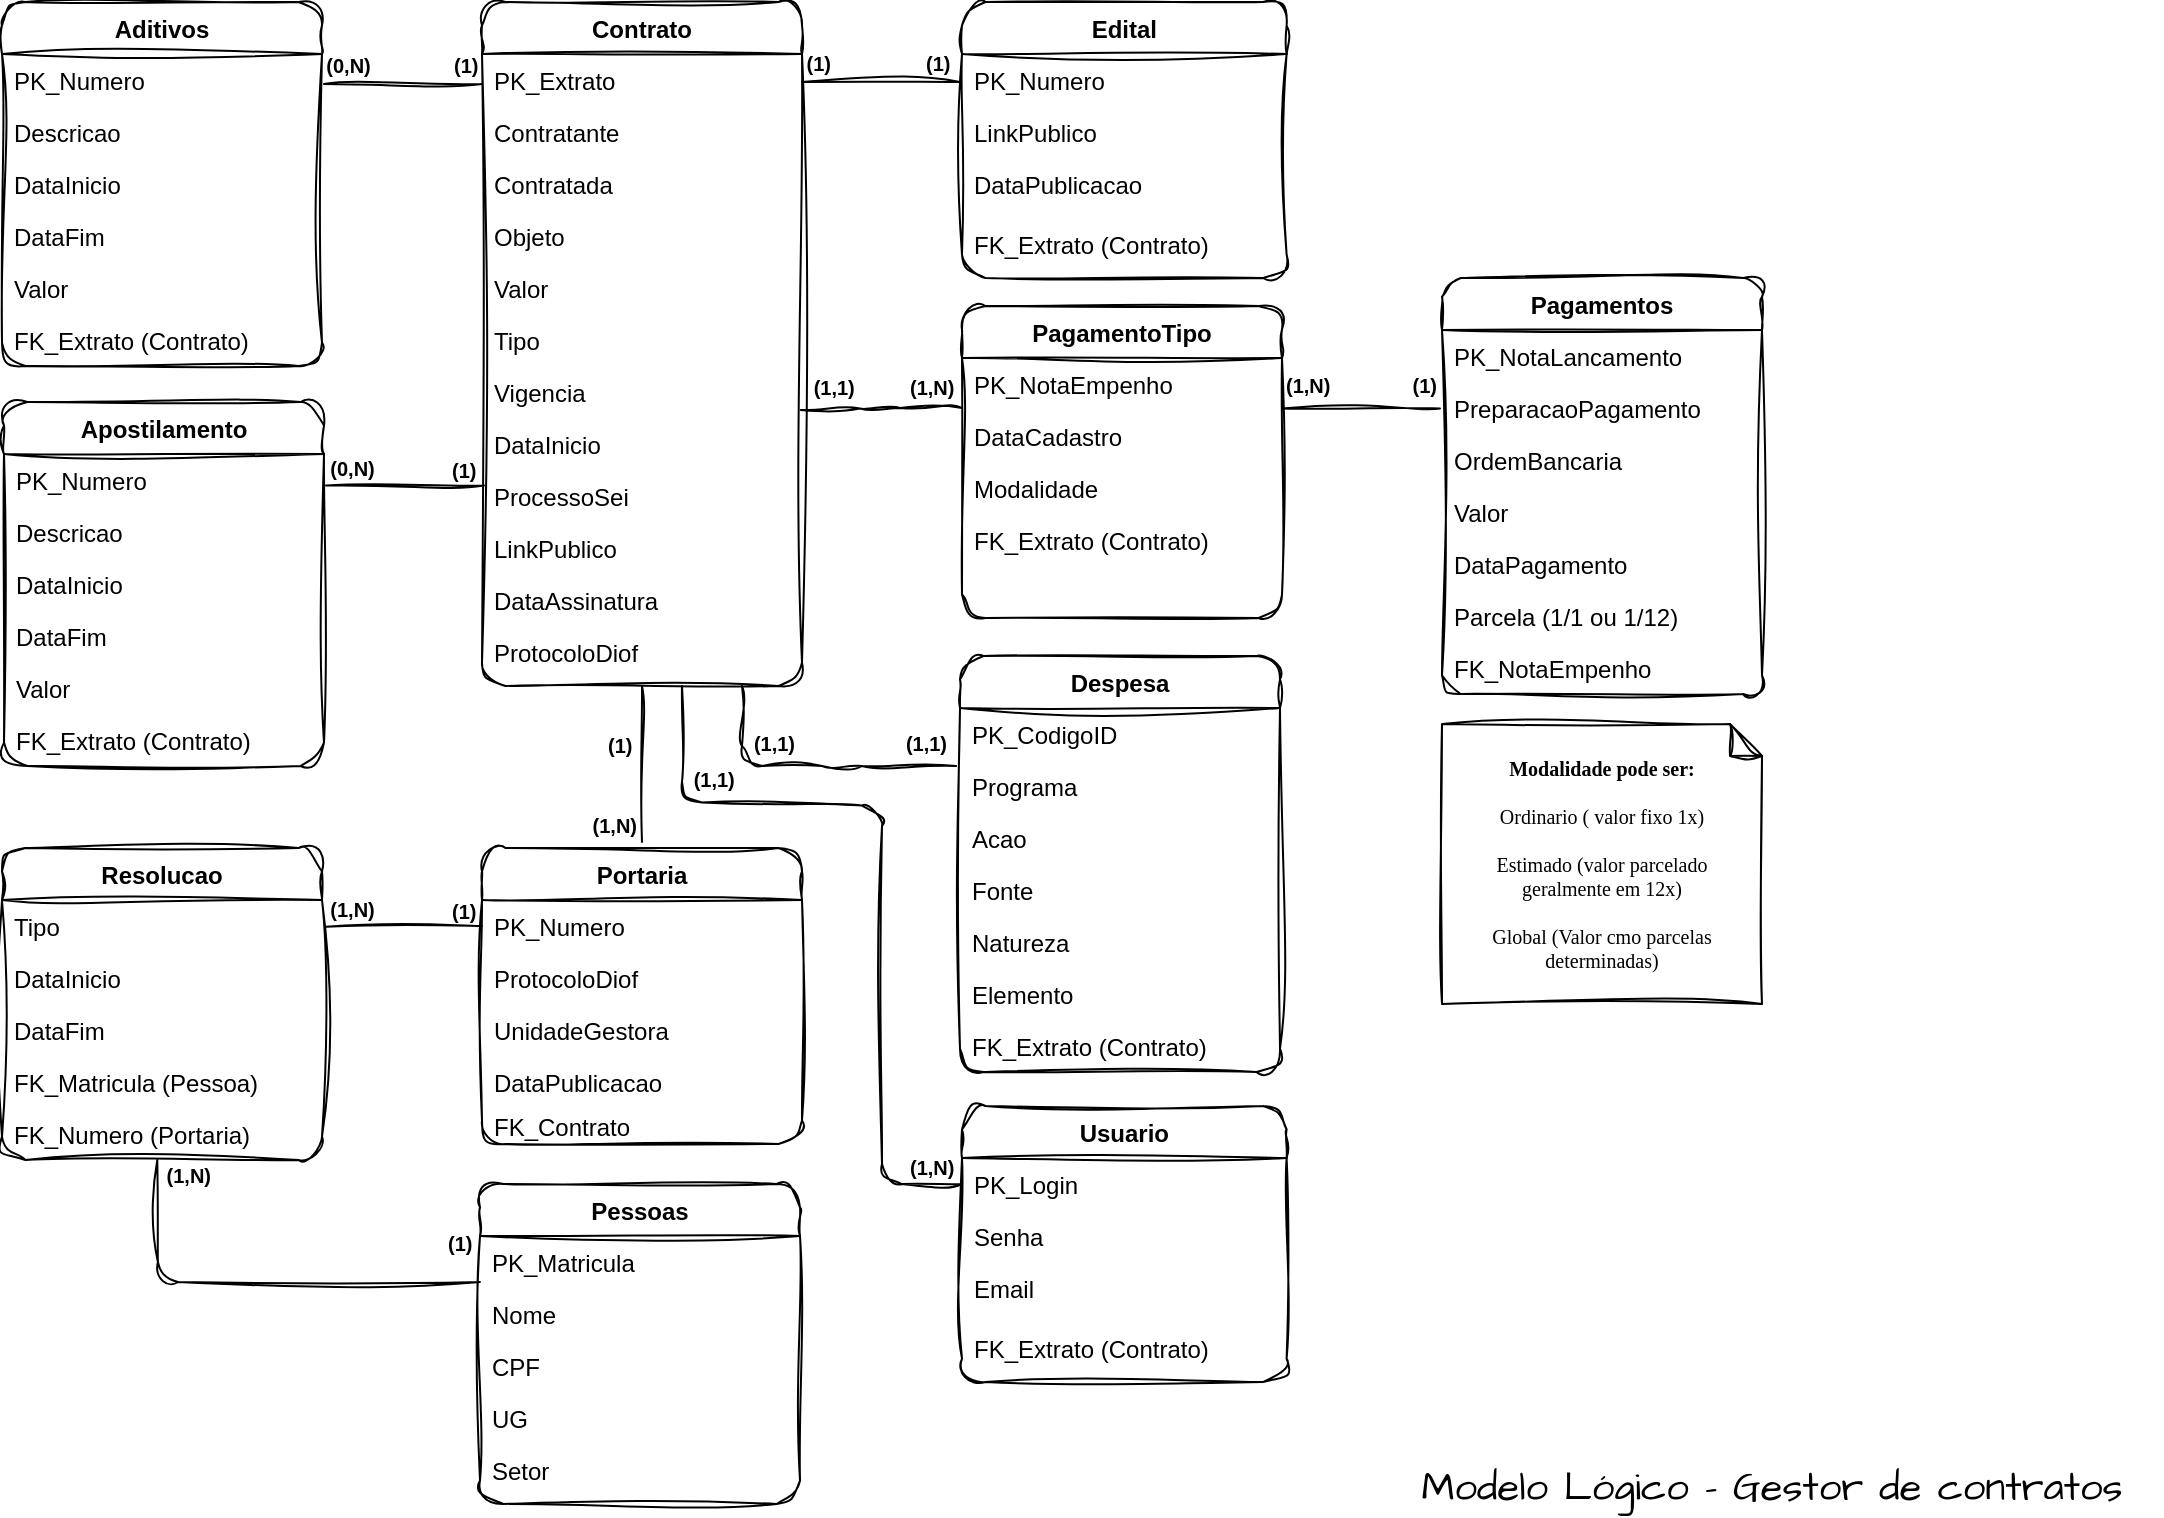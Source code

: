 <mxfile version="21.2.8" type="device" pages="2">
  <diagram id="C5RBs43oDa-KdzZeNtuy" name="Logico">
    <mxGraphModel dx="1418" dy="820" grid="1" gridSize="10" guides="1" tooltips="1" connect="1" arrows="1" fold="1" page="1" pageScale="1" pageWidth="1169" pageHeight="827" math="0" shadow="0">
      <root>
        <mxCell id="WIyWlLk6GJQsqaUBKTNV-0" />
        <mxCell id="WIyWlLk6GJQsqaUBKTNV-1" parent="WIyWlLk6GJQsqaUBKTNV-0" />
        <mxCell id="zkfFHV4jXpPFQw0GAbJ--0" value="Contrato" style="swimlane;fontStyle=1;align=center;verticalAlign=top;childLayout=stackLayout;horizontal=1;startSize=26;horizontalStack=0;resizeParent=1;resizeLast=0;collapsible=1;marginBottom=0;rounded=1;shadow=0;strokeWidth=1;labelBackgroundColor=none;sketch=1;curveFitting=1;jiggle=2;" parent="WIyWlLk6GJQsqaUBKTNV-1" vertex="1">
          <mxGeometry x="280" y="38" width="160" height="342" as="geometry">
            <mxRectangle x="160" y="40" width="160" height="26" as="alternateBounds" />
          </mxGeometry>
        </mxCell>
        <mxCell id="zkfFHV4jXpPFQw0GAbJ--2" value="PK_Extrato" style="text;align=left;verticalAlign=top;spacingLeft=4;spacingRight=4;overflow=hidden;rotatable=0;points=[[0,0.5],[1,0.5]];portConstraint=eastwest;rounded=1;shadow=0;html=0;labelBackgroundColor=none;sketch=1;curveFitting=1;jiggle=2;" parent="zkfFHV4jXpPFQw0GAbJ--0" vertex="1">
          <mxGeometry y="26" width="160" height="26" as="geometry" />
        </mxCell>
        <mxCell id="4rKXWbHZXvkZWFOw5jDF-3" value="Contratante" style="text;align=left;verticalAlign=top;spacingLeft=4;spacingRight=4;overflow=hidden;rotatable=0;points=[[0,0.5],[1,0.5]];portConstraint=eastwest;rounded=1;shadow=0;html=0;labelBackgroundColor=none;sketch=1;curveFitting=1;jiggle=2;" parent="zkfFHV4jXpPFQw0GAbJ--0" vertex="1">
          <mxGeometry y="52" width="160" height="26" as="geometry" />
        </mxCell>
        <mxCell id="4rKXWbHZXvkZWFOw5jDF-1" value="Contratada" style="text;align=left;verticalAlign=top;spacingLeft=4;spacingRight=4;overflow=hidden;rotatable=0;points=[[0,0.5],[1,0.5]];portConstraint=eastwest;rounded=1;shadow=0;html=0;labelBackgroundColor=none;sketch=1;curveFitting=1;jiggle=2;" parent="zkfFHV4jXpPFQw0GAbJ--0" vertex="1">
          <mxGeometry y="78" width="160" height="26" as="geometry" />
        </mxCell>
        <mxCell id="zkfFHV4jXpPFQw0GAbJ--5" value="Objeto" style="text;align=left;verticalAlign=top;spacingLeft=4;spacingRight=4;overflow=hidden;rotatable=0;points=[[0,0.5],[1,0.5]];portConstraint=eastwest;rounded=1;labelBackgroundColor=none;sketch=1;curveFitting=1;jiggle=2;" parent="zkfFHV4jXpPFQw0GAbJ--0" vertex="1">
          <mxGeometry y="104" width="160" height="26" as="geometry" />
        </mxCell>
        <mxCell id="4rKXWbHZXvkZWFOw5jDF-42" value="Valor" style="text;align=left;verticalAlign=top;spacingLeft=4;spacingRight=4;overflow=hidden;rotatable=0;points=[[0,0.5],[1,0.5]];portConstraint=eastwest;rounded=1;labelBackgroundColor=none;sketch=1;curveFitting=1;jiggle=2;" parent="zkfFHV4jXpPFQw0GAbJ--0" vertex="1">
          <mxGeometry y="130" width="160" height="26" as="geometry" />
        </mxCell>
        <mxCell id="4rKXWbHZXvkZWFOw5jDF-27" value="Tipo" style="text;align=left;verticalAlign=top;spacingLeft=4;spacingRight=4;overflow=hidden;rotatable=0;points=[[0,0.5],[1,0.5]];portConstraint=eastwest;rounded=1;labelBackgroundColor=none;sketch=1;curveFitting=1;jiggle=2;" parent="zkfFHV4jXpPFQw0GAbJ--0" vertex="1">
          <mxGeometry y="156" width="160" height="26" as="geometry" />
        </mxCell>
        <mxCell id="4rKXWbHZXvkZWFOw5jDF-26" value="Vigencia" style="text;align=left;verticalAlign=top;spacingLeft=4;spacingRight=4;overflow=hidden;rotatable=0;points=[[0,0.5],[1,0.5]];portConstraint=eastwest;rounded=1;labelBackgroundColor=none;sketch=1;curveFitting=1;jiggle=2;" parent="zkfFHV4jXpPFQw0GAbJ--0" vertex="1">
          <mxGeometry y="182" width="160" height="26" as="geometry" />
        </mxCell>
        <mxCell id="4rKXWbHZXvkZWFOw5jDF-5" value="DataInicio" style="text;align=left;verticalAlign=top;spacingLeft=4;spacingRight=4;overflow=hidden;rotatable=0;points=[[0,0.5],[1,0.5]];portConstraint=eastwest;rounded=1;shadow=0;html=0;labelBackgroundColor=none;sketch=1;curveFitting=1;jiggle=2;" parent="zkfFHV4jXpPFQw0GAbJ--0" vertex="1">
          <mxGeometry y="208" width="160" height="26" as="geometry" />
        </mxCell>
        <mxCell id="4rKXWbHZXvkZWFOw5jDF-0" value="ProcessoSei" style="text;align=left;verticalAlign=top;spacingLeft=4;spacingRight=4;overflow=hidden;rotatable=0;points=[[0,0.5],[1,0.5]];portConstraint=eastwest;rounded=1;shadow=0;html=0;labelBackgroundColor=none;sketch=1;curveFitting=1;jiggle=2;" parent="zkfFHV4jXpPFQw0GAbJ--0" vertex="1">
          <mxGeometry y="234" width="160" height="26" as="geometry" />
        </mxCell>
        <mxCell id="zkfFHV4jXpPFQw0GAbJ--3" value="LinkPublico" style="text;align=left;verticalAlign=top;spacingLeft=4;spacingRight=4;overflow=hidden;rotatable=0;points=[[0,0.5],[1,0.5]];portConstraint=eastwest;rounded=1;shadow=0;html=0;labelBackgroundColor=none;sketch=1;curveFitting=1;jiggle=2;" parent="zkfFHV4jXpPFQw0GAbJ--0" vertex="1">
          <mxGeometry y="260" width="160" height="26" as="geometry" />
        </mxCell>
        <mxCell id="GM_1_GzG-txwJzzJDk9_-60" value="DataAssinatura" style="text;align=left;verticalAlign=top;spacingLeft=4;spacingRight=4;overflow=hidden;rotatable=0;points=[[0,0.5],[1,0.5]];portConstraint=eastwest;rounded=1;shadow=0;html=0;labelBackgroundColor=none;sketch=1;curveFitting=1;jiggle=2;" parent="zkfFHV4jXpPFQw0GAbJ--0" vertex="1">
          <mxGeometry y="286" width="160" height="26" as="geometry" />
        </mxCell>
        <mxCell id="4rKXWbHZXvkZWFOw5jDF-4" value="ProtocoloDiof&#xa;" style="text;align=left;verticalAlign=top;spacingLeft=4;spacingRight=4;overflow=hidden;rotatable=0;points=[[0,0.5],[1,0.5]];portConstraint=eastwest;rounded=1;labelBackgroundColor=none;sketch=1;curveFitting=1;jiggle=2;" parent="zkfFHV4jXpPFQw0GAbJ--0" vertex="1">
          <mxGeometry y="312" width="160" height="26" as="geometry" />
        </mxCell>
        <mxCell id="zkfFHV4jXpPFQw0GAbJ--17" value="Edital" style="swimlane;fontStyle=1;align=center;verticalAlign=top;childLayout=stackLayout;horizontal=1;startSize=26;horizontalStack=0;resizeParent=1;resizeLast=0;collapsible=1;marginBottom=0;rounded=1;shadow=0;strokeWidth=1;labelBackgroundColor=none;arcSize=15;sketch=1;curveFitting=1;jiggle=2;" parent="WIyWlLk6GJQsqaUBKTNV-1" vertex="1">
          <mxGeometry x="520" y="38" width="162.31" height="138" as="geometry">
            <mxRectangle x="550" y="140" width="160" height="26" as="alternateBounds" />
          </mxGeometry>
        </mxCell>
        <mxCell id="zkfFHV4jXpPFQw0GAbJ--19" value="PK_Numero" style="text;align=left;verticalAlign=top;spacingLeft=4;spacingRight=4;overflow=hidden;rotatable=0;points=[[0,0.5],[1,0.5]];portConstraint=eastwest;rounded=1;shadow=0;html=0;labelBackgroundColor=none;sketch=1;curveFitting=1;jiggle=2;" parent="zkfFHV4jXpPFQw0GAbJ--17" vertex="1">
          <mxGeometry y="26" width="162.31" height="26" as="geometry" />
        </mxCell>
        <mxCell id="zkfFHV4jXpPFQw0GAbJ--20" value="LinkPublico" style="text;align=left;verticalAlign=top;spacingLeft=4;spacingRight=4;overflow=hidden;rotatable=0;points=[[0,0.5],[1,0.5]];portConstraint=eastwest;rounded=1;shadow=0;html=0;labelBackgroundColor=none;sketch=1;curveFitting=1;jiggle=2;" parent="zkfFHV4jXpPFQw0GAbJ--17" vertex="1">
          <mxGeometry y="52" width="162.31" height="26" as="geometry" />
        </mxCell>
        <mxCell id="zkfFHV4jXpPFQw0GAbJ--21" value="DataPublicacao" style="text;align=left;verticalAlign=top;spacingLeft=4;spacingRight=4;overflow=hidden;rotatable=0;points=[[0,0.5],[1,0.5]];portConstraint=eastwest;rounded=1;shadow=0;html=0;labelBackgroundColor=none;sketch=1;curveFitting=1;jiggle=2;" parent="zkfFHV4jXpPFQw0GAbJ--17" vertex="1">
          <mxGeometry y="78" width="162.31" height="30" as="geometry" />
        </mxCell>
        <mxCell id="GM_1_GzG-txwJzzJDk9_-20" value="FK_Extrato (Contrato)" style="text;align=left;verticalAlign=top;spacingLeft=4;spacingRight=4;overflow=hidden;rotatable=0;points=[[0,0.5],[1,0.5]];portConstraint=eastwest;rounded=1;shadow=0;html=0;labelBackgroundColor=none;sketch=1;curveFitting=1;jiggle=2;" parent="zkfFHV4jXpPFQw0GAbJ--17" vertex="1">
          <mxGeometry y="108" width="162.31" height="30" as="geometry" />
        </mxCell>
        <mxCell id="4rKXWbHZXvkZWFOw5jDF-15" value="Aditivos" style="swimlane;fontStyle=1;align=center;verticalAlign=top;childLayout=stackLayout;horizontal=1;startSize=26;horizontalStack=0;resizeParent=1;resizeLast=0;collapsible=1;marginBottom=0;rounded=1;shadow=0;strokeWidth=1;labelBackgroundColor=none;sketch=1;curveFitting=1;jiggle=2;" parent="WIyWlLk6GJQsqaUBKTNV-1" vertex="1">
          <mxGeometry x="40" y="38" width="160" height="182" as="geometry">
            <mxRectangle x="550" y="140" width="160" height="26" as="alternateBounds" />
          </mxGeometry>
        </mxCell>
        <mxCell id="4rKXWbHZXvkZWFOw5jDF-16" value="PK_Numero" style="text;align=left;verticalAlign=top;spacingLeft=4;spacingRight=4;overflow=hidden;rotatable=0;points=[[0,0.5],[1,0.5]];portConstraint=eastwest;rounded=1;labelBackgroundColor=none;sketch=1;curveFitting=1;jiggle=2;" parent="4rKXWbHZXvkZWFOw5jDF-15" vertex="1">
          <mxGeometry y="26" width="160" height="26" as="geometry" />
        </mxCell>
        <mxCell id="4rKXWbHZXvkZWFOw5jDF-19" value="Descricao" style="text;align=left;verticalAlign=top;spacingLeft=4;spacingRight=4;overflow=hidden;rotatable=0;points=[[0,0.5],[1,0.5]];portConstraint=eastwest;rounded=1;shadow=0;html=0;labelBackgroundColor=none;sketch=1;curveFitting=1;jiggle=2;" parent="4rKXWbHZXvkZWFOw5jDF-15" vertex="1">
          <mxGeometry y="52" width="160" height="26" as="geometry" />
        </mxCell>
        <mxCell id="4rKXWbHZXvkZWFOw5jDF-17" value="DataInicio" style="text;align=left;verticalAlign=top;spacingLeft=4;spacingRight=4;overflow=hidden;rotatable=0;points=[[0,0.5],[1,0.5]];portConstraint=eastwest;rounded=1;shadow=0;html=0;labelBackgroundColor=none;sketch=1;curveFitting=1;jiggle=2;" parent="4rKXWbHZXvkZWFOw5jDF-15" vertex="1">
          <mxGeometry y="78" width="160" height="26" as="geometry" />
        </mxCell>
        <mxCell id="4rKXWbHZXvkZWFOw5jDF-18" value="DataFim" style="text;align=left;verticalAlign=top;spacingLeft=4;spacingRight=4;overflow=hidden;rotatable=0;points=[[0,0.5],[1,0.5]];portConstraint=eastwest;rounded=1;shadow=0;html=0;labelBackgroundColor=none;sketch=1;curveFitting=1;jiggle=2;" parent="4rKXWbHZXvkZWFOw5jDF-15" vertex="1">
          <mxGeometry y="104" width="160" height="26" as="geometry" />
        </mxCell>
        <mxCell id="4rKXWbHZXvkZWFOw5jDF-34" value="Valor" style="text;align=left;verticalAlign=top;spacingLeft=4;spacingRight=4;overflow=hidden;rotatable=0;points=[[0,0.5],[1,0.5]];portConstraint=eastwest;rounded=1;shadow=0;html=0;labelBackgroundColor=none;sketch=1;curveFitting=1;jiggle=2;" parent="4rKXWbHZXvkZWFOw5jDF-15" vertex="1">
          <mxGeometry y="130" width="160" height="26" as="geometry" />
        </mxCell>
        <mxCell id="GM_1_GzG-txwJzzJDk9_-18" value="FK_Extrato (Contrato)" style="text;align=left;verticalAlign=top;spacingLeft=4;spacingRight=4;overflow=hidden;rotatable=0;points=[[0,0.5],[1,0.5]];portConstraint=eastwest;rounded=1;shadow=0;html=0;labelBackgroundColor=none;sketch=1;curveFitting=1;jiggle=2;" parent="4rKXWbHZXvkZWFOw5jDF-15" vertex="1">
          <mxGeometry y="156" width="160" height="26" as="geometry" />
        </mxCell>
        <mxCell id="4rKXWbHZXvkZWFOw5jDF-28" value="Apostilamento&#xa;" style="swimlane;fontStyle=1;align=center;verticalAlign=top;childLayout=stackLayout;horizontal=1;startSize=26;horizontalStack=0;resizeParent=1;resizeLast=0;collapsible=1;marginBottom=0;rounded=1;shadow=0;strokeWidth=1;labelBackgroundColor=none;sketch=1;curveFitting=1;jiggle=2;" parent="WIyWlLk6GJQsqaUBKTNV-1" vertex="1">
          <mxGeometry x="41" y="238" width="160" height="182" as="geometry">
            <mxRectangle x="550" y="140" width="160" height="26" as="alternateBounds" />
          </mxGeometry>
        </mxCell>
        <mxCell id="4rKXWbHZXvkZWFOw5jDF-29" value="PK_Numero" style="text;align=left;verticalAlign=top;spacingLeft=4;spacingRight=4;overflow=hidden;rotatable=0;points=[[0,0.5],[1,0.5]];portConstraint=eastwest;rounded=1;labelBackgroundColor=none;sketch=1;curveFitting=1;jiggle=2;" parent="4rKXWbHZXvkZWFOw5jDF-28" vertex="1">
          <mxGeometry y="26" width="160" height="26" as="geometry" />
        </mxCell>
        <mxCell id="4rKXWbHZXvkZWFOw5jDF-30" value="Descricao" style="text;align=left;verticalAlign=top;spacingLeft=4;spacingRight=4;overflow=hidden;rotatable=0;points=[[0,0.5],[1,0.5]];portConstraint=eastwest;rounded=1;shadow=0;html=0;labelBackgroundColor=none;sketch=1;curveFitting=1;jiggle=2;" parent="4rKXWbHZXvkZWFOw5jDF-28" vertex="1">
          <mxGeometry y="52" width="160" height="26" as="geometry" />
        </mxCell>
        <mxCell id="4rKXWbHZXvkZWFOw5jDF-31" value="DataInicio" style="text;align=left;verticalAlign=top;spacingLeft=4;spacingRight=4;overflow=hidden;rotatable=0;points=[[0,0.5],[1,0.5]];portConstraint=eastwest;rounded=1;shadow=0;html=0;labelBackgroundColor=none;sketch=1;curveFitting=1;jiggle=2;" parent="4rKXWbHZXvkZWFOw5jDF-28" vertex="1">
          <mxGeometry y="78" width="160" height="26" as="geometry" />
        </mxCell>
        <mxCell id="4rKXWbHZXvkZWFOw5jDF-32" value="DataFim" style="text;align=left;verticalAlign=top;spacingLeft=4;spacingRight=4;overflow=hidden;rotatable=0;points=[[0,0.5],[1,0.5]];portConstraint=eastwest;rounded=1;shadow=0;html=0;labelBackgroundColor=none;sketch=1;curveFitting=1;jiggle=2;" parent="4rKXWbHZXvkZWFOw5jDF-28" vertex="1">
          <mxGeometry y="104" width="160" height="26" as="geometry" />
        </mxCell>
        <mxCell id="4rKXWbHZXvkZWFOw5jDF-33" value="Valor" style="text;align=left;verticalAlign=top;spacingLeft=4;spacingRight=4;overflow=hidden;rotatable=0;points=[[0,0.5],[1,0.5]];portConstraint=eastwest;rounded=1;shadow=0;html=0;labelBackgroundColor=none;sketch=1;curveFitting=1;jiggle=2;" parent="4rKXWbHZXvkZWFOw5jDF-28" vertex="1">
          <mxGeometry y="130" width="160" height="26" as="geometry" />
        </mxCell>
        <mxCell id="GM_1_GzG-txwJzzJDk9_-19" value="FK_Extrato (Contrato)" style="text;align=left;verticalAlign=top;spacingLeft=4;spacingRight=4;overflow=hidden;rotatable=0;points=[[0,0.5],[1,0.5]];portConstraint=eastwest;rounded=1;shadow=0;html=0;labelBackgroundColor=none;sketch=1;curveFitting=1;jiggle=2;" parent="4rKXWbHZXvkZWFOw5jDF-28" vertex="1">
          <mxGeometry y="156" width="160" height="26" as="geometry" />
        </mxCell>
        <mxCell id="4rKXWbHZXvkZWFOw5jDF-43" value="PagamentoTipo" style="swimlane;fontStyle=1;align=center;verticalAlign=top;childLayout=stackLayout;horizontal=1;startSize=26;horizontalStack=0;resizeParent=1;resizeLast=0;collapsible=1;marginBottom=0;rounded=1;shadow=0;strokeWidth=1;labelBackgroundColor=none;sketch=1;curveFitting=1;jiggle=2;" parent="WIyWlLk6GJQsqaUBKTNV-1" vertex="1">
          <mxGeometry x="520.0" y="190" width="160" height="156" as="geometry">
            <mxRectangle x="550" y="140" width="160" height="26" as="alternateBounds" />
          </mxGeometry>
        </mxCell>
        <mxCell id="4rKXWbHZXvkZWFOw5jDF-47" value="PK_NotaEmpenho" style="text;align=left;verticalAlign=top;spacingLeft=4;spacingRight=4;overflow=hidden;rotatable=0;points=[[0,0.5],[1,0.5]];portConstraint=eastwest;rounded=1;shadow=0;html=0;labelBackgroundColor=none;sketch=1;curveFitting=1;jiggle=2;" parent="4rKXWbHZXvkZWFOw5jDF-43" vertex="1">
          <mxGeometry y="26" width="160" height="26" as="geometry" />
        </mxCell>
        <mxCell id="4rKXWbHZXvkZWFOw5jDF-48" value="DataCadastro" style="text;align=left;verticalAlign=top;spacingLeft=4;spacingRight=4;overflow=hidden;rotatable=0;points=[[0,0.5],[1,0.5]];portConstraint=eastwest;rounded=1;shadow=0;html=0;labelBackgroundColor=none;sketch=1;curveFitting=1;jiggle=2;" parent="4rKXWbHZXvkZWFOw5jDF-43" vertex="1">
          <mxGeometry y="52" width="160" height="26" as="geometry" />
        </mxCell>
        <mxCell id="4rKXWbHZXvkZWFOw5jDF-44" value="Modalidade " style="text;align=left;verticalAlign=top;spacingLeft=4;spacingRight=4;overflow=hidden;rotatable=0;points=[[0,0.5],[1,0.5]];portConstraint=eastwest;rounded=1;labelBackgroundColor=none;sketch=1;curveFitting=1;jiggle=2;" parent="4rKXWbHZXvkZWFOw5jDF-43" vertex="1">
          <mxGeometry y="78" width="160" height="26" as="geometry" />
        </mxCell>
        <mxCell id="GM_1_GzG-txwJzzJDk9_-21" value="FK_Extrato (Contrato)" style="text;align=left;verticalAlign=top;spacingLeft=4;spacingRight=4;overflow=hidden;rotatable=0;points=[[0,0.5],[1,0.5]];portConstraint=eastwest;rounded=1;shadow=0;html=0;labelBackgroundColor=none;sketch=1;curveFitting=1;jiggle=2;" parent="4rKXWbHZXvkZWFOw5jDF-43" vertex="1">
          <mxGeometry y="104" width="160" height="26" as="geometry" />
        </mxCell>
        <mxCell id="4rKXWbHZXvkZWFOw5jDF-55" value="Despesa" style="swimlane;fontStyle=1;align=center;verticalAlign=top;childLayout=stackLayout;horizontal=1;startSize=26;horizontalStack=0;resizeParent=1;resizeLast=0;collapsible=1;marginBottom=0;rounded=1;shadow=0;strokeWidth=1;labelBackgroundColor=none;sketch=1;curveFitting=1;jiggle=2;" parent="WIyWlLk6GJQsqaUBKTNV-1" vertex="1">
          <mxGeometry x="519" y="365" width="160" height="208" as="geometry">
            <mxRectangle x="550" y="140" width="160" height="26" as="alternateBounds" />
          </mxGeometry>
        </mxCell>
        <mxCell id="v4fzigUWRRETPaChCbzR-0" value="PK_CodigoID" style="text;align=left;verticalAlign=top;spacingLeft=4;spacingRight=4;overflow=hidden;rotatable=0;points=[[0,0.5],[1,0.5]];portConstraint=eastwest;rounded=1;shadow=0;html=0;labelBackgroundColor=none;sketch=1;curveFitting=1;jiggle=2;" parent="4rKXWbHZXvkZWFOw5jDF-55" vertex="1">
          <mxGeometry y="26" width="160" height="26" as="geometry" />
        </mxCell>
        <mxCell id="4rKXWbHZXvkZWFOw5jDF-57" value="Programa" style="text;align=left;verticalAlign=top;spacingLeft=4;spacingRight=4;overflow=hidden;rotatable=0;points=[[0,0.5],[1,0.5]];portConstraint=eastwest;rounded=1;shadow=0;html=0;labelBackgroundColor=none;sketch=1;curveFitting=1;jiggle=2;" parent="4rKXWbHZXvkZWFOw5jDF-55" vertex="1">
          <mxGeometry y="52" width="160" height="26" as="geometry" />
        </mxCell>
        <mxCell id="4rKXWbHZXvkZWFOw5jDF-58" value="Acao" style="text;align=left;verticalAlign=top;spacingLeft=4;spacingRight=4;overflow=hidden;rotatable=0;points=[[0,0.5],[1,0.5]];portConstraint=eastwest;rounded=1;shadow=0;html=0;labelBackgroundColor=none;sketch=1;curveFitting=1;jiggle=2;" parent="4rKXWbHZXvkZWFOw5jDF-55" vertex="1">
          <mxGeometry y="78" width="160" height="26" as="geometry" />
        </mxCell>
        <mxCell id="4rKXWbHZXvkZWFOw5jDF-59" value="Fonte" style="text;align=left;verticalAlign=top;spacingLeft=4;spacingRight=4;overflow=hidden;rotatable=0;points=[[0,0.5],[1,0.5]];portConstraint=eastwest;rounded=1;shadow=0;html=0;labelBackgroundColor=none;sketch=1;curveFitting=1;jiggle=2;" parent="4rKXWbHZXvkZWFOw5jDF-55" vertex="1">
          <mxGeometry y="104" width="160" height="26" as="geometry" />
        </mxCell>
        <mxCell id="4rKXWbHZXvkZWFOw5jDF-60" value="Natureza" style="text;align=left;verticalAlign=top;spacingLeft=4;spacingRight=4;overflow=hidden;rotatable=0;points=[[0,0.5],[1,0.5]];portConstraint=eastwest;rounded=1;shadow=0;html=0;labelBackgroundColor=none;sketch=1;curveFitting=1;jiggle=2;" parent="4rKXWbHZXvkZWFOw5jDF-55" vertex="1">
          <mxGeometry y="130" width="160" height="26" as="geometry" />
        </mxCell>
        <mxCell id="4rKXWbHZXvkZWFOw5jDF-61" value="Elemento" style="text;align=left;verticalAlign=top;spacingLeft=4;spacingRight=4;overflow=hidden;rotatable=0;points=[[0,0.5],[1,0.5]];portConstraint=eastwest;rounded=1;shadow=0;html=0;labelBackgroundColor=none;sketch=1;curveFitting=1;jiggle=2;" parent="4rKXWbHZXvkZWFOw5jDF-55" vertex="1">
          <mxGeometry y="156" width="160" height="26" as="geometry" />
        </mxCell>
        <mxCell id="GM_1_GzG-txwJzzJDk9_-22" value="FK_Extrato (Contrato)" style="text;align=left;verticalAlign=top;spacingLeft=4;spacingRight=4;overflow=hidden;rotatable=0;points=[[0,0.5],[1,0.5]];portConstraint=eastwest;rounded=1;shadow=0;html=0;labelBackgroundColor=none;sketch=1;curveFitting=1;jiggle=2;" parent="4rKXWbHZXvkZWFOw5jDF-55" vertex="1">
          <mxGeometry y="182" width="160" height="26" as="geometry" />
        </mxCell>
        <mxCell id="4rKXWbHZXvkZWFOw5jDF-90" value="Portaria" style="swimlane;fontStyle=1;align=center;verticalAlign=top;childLayout=stackLayout;horizontal=1;startSize=26;horizontalStack=0;resizeParent=1;resizeLast=0;collapsible=1;marginBottom=0;rounded=1;shadow=0;strokeWidth=1;labelBackgroundColor=none;sketch=1;curveFitting=1;jiggle=2;" parent="WIyWlLk6GJQsqaUBKTNV-1" vertex="1">
          <mxGeometry x="280" y="461" width="160" height="148" as="geometry">
            <mxRectangle x="550" y="140" width="160" height="26" as="alternateBounds" />
          </mxGeometry>
        </mxCell>
        <mxCell id="4rKXWbHZXvkZWFOw5jDF-93" value="PK_Numero" style="text;align=left;verticalAlign=top;spacingLeft=4;spacingRight=4;overflow=hidden;rotatable=0;points=[[0,0.5],[1,0.5]];portConstraint=eastwest;rounded=1;shadow=0;html=0;labelBackgroundColor=none;sketch=1;curveFitting=1;jiggle=2;" parent="4rKXWbHZXvkZWFOw5jDF-90" vertex="1">
          <mxGeometry y="26" width="160" height="26" as="geometry" />
        </mxCell>
        <mxCell id="0gn058xGf3Xcak7O8wDM-5" value="ProtocoloDiof" style="text;align=left;verticalAlign=top;spacingLeft=4;spacingRight=4;overflow=hidden;rotatable=0;points=[[0,0.5],[1,0.5]];portConstraint=eastwest;rounded=1;shadow=0;html=0;labelBackgroundColor=none;sketch=1;curveFitting=1;jiggle=2;" parent="4rKXWbHZXvkZWFOw5jDF-90" vertex="1">
          <mxGeometry y="52" width="160" height="26" as="geometry" />
        </mxCell>
        <mxCell id="4rKXWbHZXvkZWFOw5jDF-91" value="UnidadeGestora" style="text;align=left;verticalAlign=top;spacingLeft=4;spacingRight=4;overflow=hidden;rotatable=0;points=[[0,0.5],[1,0.5]];portConstraint=eastwest;rounded=1;labelBackgroundColor=none;sketch=1;curveFitting=1;jiggle=2;" parent="4rKXWbHZXvkZWFOw5jDF-90" vertex="1">
          <mxGeometry y="78" width="160" height="26" as="geometry" />
        </mxCell>
        <mxCell id="4rKXWbHZXvkZWFOw5jDF-92" value="DataPublicacao" style="text;align=left;verticalAlign=top;spacingLeft=4;spacingRight=4;overflow=hidden;rotatable=0;points=[[0,0.5],[1,0.5]];portConstraint=eastwest;rounded=1;shadow=0;html=0;labelBackgroundColor=none;sketch=1;curveFitting=1;jiggle=2;" parent="4rKXWbHZXvkZWFOw5jDF-90" vertex="1">
          <mxGeometry y="104" width="160" height="22" as="geometry" />
        </mxCell>
        <mxCell id="4t3p0VnNCcJ4pohZNmJf-47" value="FK_Contrato" style="text;align=left;verticalAlign=top;spacingLeft=4;spacingRight=4;overflow=hidden;rotatable=0;points=[[0,0.5],[1,0.5]];portConstraint=eastwest;rounded=1;shadow=0;html=0;labelBackgroundColor=none;sketch=1;curveFitting=1;jiggle=2;" parent="4rKXWbHZXvkZWFOw5jDF-90" vertex="1">
          <mxGeometry y="126" width="160" height="22" as="geometry" />
        </mxCell>
        <mxCell id="GM_1_GzG-txwJzzJDk9_-0" value="Pessoas" style="swimlane;fontStyle=1;align=center;verticalAlign=top;childLayout=stackLayout;horizontal=1;startSize=26;horizontalStack=0;resizeParent=1;resizeLast=0;collapsible=1;marginBottom=0;rounded=1;shadow=0;strokeWidth=1;labelBackgroundColor=none;sketch=1;curveFitting=1;jiggle=2;" parent="WIyWlLk6GJQsqaUBKTNV-1" vertex="1">
          <mxGeometry x="279" y="629" width="160" height="160" as="geometry">
            <mxRectangle x="550" y="140" width="160" height="26" as="alternateBounds" />
          </mxGeometry>
        </mxCell>
        <mxCell id="GM_1_GzG-txwJzzJDk9_-1" value="PK_Matricula" style="text;align=left;verticalAlign=top;spacingLeft=4;spacingRight=4;overflow=hidden;rotatable=0;points=[[0,0.5],[1,0.5]];portConstraint=eastwest;rounded=1;labelBackgroundColor=none;sketch=1;curveFitting=1;jiggle=2;" parent="GM_1_GzG-txwJzzJDk9_-0" vertex="1">
          <mxGeometry y="26" width="160" height="26" as="geometry" />
        </mxCell>
        <mxCell id="GM_1_GzG-txwJzzJDk9_-4" value="Nome" style="text;align=left;verticalAlign=top;spacingLeft=4;spacingRight=4;overflow=hidden;rotatable=0;points=[[0,0.5],[1,0.5]];portConstraint=eastwest;rounded=1;shadow=0;html=0;labelBackgroundColor=none;sketch=1;curveFitting=1;jiggle=2;" parent="GM_1_GzG-txwJzzJDk9_-0" vertex="1">
          <mxGeometry y="52" width="160" height="26" as="geometry" />
        </mxCell>
        <mxCell id="GM_1_GzG-txwJzzJDk9_-5" value="CPF" style="text;align=left;verticalAlign=top;spacingLeft=4;spacingRight=4;overflow=hidden;rotatable=0;points=[[0,0.5],[1,0.5]];portConstraint=eastwest;rounded=1;shadow=0;html=0;labelBackgroundColor=none;sketch=1;curveFitting=1;jiggle=2;" parent="GM_1_GzG-txwJzzJDk9_-0" vertex="1">
          <mxGeometry y="78" width="160" height="26" as="geometry" />
        </mxCell>
        <mxCell id="GM_1_GzG-txwJzzJDk9_-2" value="UG" style="text;align=left;verticalAlign=top;spacingLeft=4;spacingRight=4;overflow=hidden;rotatable=0;points=[[0,0.5],[1,0.5]];portConstraint=eastwest;rounded=1;shadow=0;html=0;labelBackgroundColor=none;sketch=1;curveFitting=1;jiggle=2;" parent="GM_1_GzG-txwJzzJDk9_-0" vertex="1">
          <mxGeometry y="104" width="160" height="26" as="geometry" />
        </mxCell>
        <mxCell id="GM_1_GzG-txwJzzJDk9_-3" value="Setor" style="text;align=left;verticalAlign=top;spacingLeft=4;spacingRight=4;overflow=hidden;rotatable=0;points=[[0,0.5],[1,0.5]];portConstraint=eastwest;rounded=1;shadow=0;html=0;labelBackgroundColor=none;sketch=1;curveFitting=1;jiggle=2;" parent="GM_1_GzG-txwJzzJDk9_-0" vertex="1">
          <mxGeometry y="130" width="160" height="26" as="geometry" />
        </mxCell>
        <mxCell id="GM_1_GzG-txwJzzJDk9_-47" value="Pagamentos" style="swimlane;fontStyle=1;align=center;verticalAlign=top;childLayout=stackLayout;horizontal=1;startSize=26;horizontalStack=0;resizeParent=1;resizeLast=0;collapsible=1;marginBottom=0;rounded=1;shadow=0;strokeWidth=1;labelBackgroundColor=none;arcSize=12;sketch=1;curveFitting=1;jiggle=2;" parent="WIyWlLk6GJQsqaUBKTNV-1" vertex="1">
          <mxGeometry x="760" y="176" width="160" height="208" as="geometry">
            <mxRectangle x="550" y="140" width="160" height="26" as="alternateBounds" />
          </mxGeometry>
        </mxCell>
        <mxCell id="GM_1_GzG-txwJzzJDk9_-73" value="PK_NotaLancamento" style="text;align=left;verticalAlign=top;spacingLeft=4;spacingRight=4;overflow=hidden;rotatable=0;points=[[0,0.5],[1,0.5]];portConstraint=eastwest;rounded=1;labelBackgroundColor=none;sketch=1;curveFitting=1;jiggle=2;" parent="GM_1_GzG-txwJzzJDk9_-47" vertex="1">
          <mxGeometry y="26" width="160" height="26" as="geometry" />
        </mxCell>
        <mxCell id="GM_1_GzG-txwJzzJDk9_-48" value="PreparacaoPagamento" style="text;align=left;verticalAlign=top;spacingLeft=4;spacingRight=4;overflow=hidden;rotatable=0;points=[[0,0.5],[1,0.5]];portConstraint=eastwest;rounded=1;labelBackgroundColor=none;sketch=1;curveFitting=1;jiggle=2;" parent="GM_1_GzG-txwJzzJDk9_-47" vertex="1">
          <mxGeometry y="52" width="160" height="26" as="geometry" />
        </mxCell>
        <mxCell id="GM_1_GzG-txwJzzJDk9_-50" value="OrdemBancaria" style="text;align=left;verticalAlign=top;spacingLeft=4;spacingRight=4;overflow=hidden;rotatable=0;points=[[0,0.5],[1,0.5]];portConstraint=eastwest;rounded=1;shadow=0;html=0;labelBackgroundColor=none;sketch=1;curveFitting=1;jiggle=2;" parent="GM_1_GzG-txwJzzJDk9_-47" vertex="1">
          <mxGeometry y="78" width="160" height="26" as="geometry" />
        </mxCell>
        <mxCell id="GM_1_GzG-txwJzzJDk9_-49" value="Valor" style="text;align=left;verticalAlign=top;spacingLeft=4;spacingRight=4;overflow=hidden;rotatable=0;points=[[0,0.5],[1,0.5]];portConstraint=eastwest;rounded=1;shadow=0;html=0;labelBackgroundColor=none;sketch=1;curveFitting=1;jiggle=2;" parent="GM_1_GzG-txwJzzJDk9_-47" vertex="1">
          <mxGeometry y="104" width="160" height="26" as="geometry" />
        </mxCell>
        <mxCell id="GM_1_GzG-txwJzzJDk9_-71" value="DataPagamento" style="text;align=left;verticalAlign=top;spacingLeft=4;spacingRight=4;overflow=hidden;rotatable=0;points=[[0,0.5],[1,0.5]];portConstraint=eastwest;rounded=1;shadow=0;html=0;labelBackgroundColor=none;sketch=1;curveFitting=1;jiggle=2;" parent="GM_1_GzG-txwJzzJDk9_-47" vertex="1">
          <mxGeometry y="130" width="160" height="26" as="geometry" />
        </mxCell>
        <mxCell id="GM_1_GzG-txwJzzJDk9_-72" value="Parcela (1/1 ou 1/12)" style="text;align=left;verticalAlign=top;spacingLeft=4;spacingRight=4;overflow=hidden;rotatable=0;points=[[0,0.5],[1,0.5]];portConstraint=eastwest;rounded=1;shadow=0;html=0;labelBackgroundColor=none;sketch=1;curveFitting=1;jiggle=2;" parent="GM_1_GzG-txwJzzJDk9_-47" vertex="1">
          <mxGeometry y="156" width="160" height="26" as="geometry" />
        </mxCell>
        <mxCell id="Nascha3WeQO7HvrKf4Pl-0" value="FK_NotaEmpenho" style="text;align=left;verticalAlign=top;spacingLeft=4;spacingRight=4;overflow=hidden;rotatable=0;points=[[0,0.5],[1,0.5]];portConstraint=eastwest;rounded=1;shadow=0;html=0;labelBackgroundColor=none;sketch=1;curveFitting=1;jiggle=2;" parent="GM_1_GzG-txwJzzJDk9_-47" vertex="1">
          <mxGeometry y="182" width="160" height="26" as="geometry" />
        </mxCell>
        <mxCell id="uTrhGUw49bpmI3_SIlwM-3" value="Modalidade pode ser:&lt;br&gt;&lt;br&gt;&lt;span style=&quot;font-weight: normal;&quot;&gt;Ordinario ( valor fixo 1x)&lt;br style=&quot;font-size: 10px;&quot;&gt;&lt;br style=&quot;font-size: 10px;&quot;&gt;Estimado (valor parcelado geralmente em 12x)&lt;br style=&quot;font-size: 10px;&quot;&gt;&lt;br style=&quot;font-size: 10px;&quot;&gt;Global (Valor cmo parcelas determinadas)&lt;/span&gt;" style="shape=note;size=16;whiteSpace=wrap;html=1;labelBackgroundColor=none;spacingLeft=4;spacingBottom=4;spacingRight=4;spacingTop=4;spacing=4;fontSize=10;fontStyle=1;fontFamily=Verdana;rounded=1;sketch=1;curveFitting=1;jiggle=2;" parent="WIyWlLk6GJQsqaUBKTNV-1" vertex="1">
          <mxGeometry x="760" y="399" width="160" height="140" as="geometry" />
        </mxCell>
        <mxCell id="4t3p0VnNCcJ4pohZNmJf-4" value="" style="endArrow=none;html=1;rounded=1;labelBackgroundColor=none;fontColor=default;sketch=1;curveFitting=1;jiggle=2;" parent="WIyWlLk6GJQsqaUBKTNV-1" edge="1">
          <mxGeometry width="50" height="50" relative="1" as="geometry">
            <mxPoint x="280" y="79" as="sourcePoint" />
            <mxPoint x="201" y="79" as="targetPoint" />
          </mxGeometry>
        </mxCell>
        <mxCell id="4t3p0VnNCcJ4pohZNmJf-5" value="(1)" style="resizable=0;align=left;verticalAlign=bottom;labelBackgroundColor=none;fontSize=10;rounded=1;fontStyle=1;sketch=1;curveFitting=1;jiggle=2;" parent="WIyWlLk6GJQsqaUBKTNV-1" connectable="0" vertex="1">
          <mxGeometry x="264" y="78.0" as="geometry" />
        </mxCell>
        <mxCell id="4t3p0VnNCcJ4pohZNmJf-6" value="(0,N)" style="resizable=0;align=right;verticalAlign=bottom;labelBackgroundColor=none;fontSize=10;rounded=1;fontStyle=1;sketch=1;curveFitting=1;jiggle=2;" parent="WIyWlLk6GJQsqaUBKTNV-1" connectable="0" vertex="1">
          <mxGeometry x="225.889" y="78.0" as="geometry" />
        </mxCell>
        <mxCell id="4t3p0VnNCcJ4pohZNmJf-13" value="" style="endArrow=none;html=1;rounded=1;labelBackgroundColor=none;fontColor=default;sketch=1;curveFitting=1;jiggle=2;" parent="WIyWlLk6GJQsqaUBKTNV-1" edge="1">
          <mxGeometry width="50" height="50" relative="1" as="geometry">
            <mxPoint x="519" y="78" as="sourcePoint" />
            <mxPoint x="440" y="78" as="targetPoint" />
          </mxGeometry>
        </mxCell>
        <mxCell id="4t3p0VnNCcJ4pohZNmJf-14" value="(1)" style="resizable=0;align=left;verticalAlign=bottom;labelBackgroundColor=none;fontSize=10;rounded=1;fontStyle=1;sketch=1;curveFitting=1;jiggle=2;" parent="WIyWlLk6GJQsqaUBKTNV-1" connectable="0" vertex="1">
          <mxGeometry x="500" y="77.0" as="geometry" />
        </mxCell>
        <mxCell id="4t3p0VnNCcJ4pohZNmJf-15" value="(1)" style="resizable=0;align=right;verticalAlign=bottom;labelBackgroundColor=none;fontSize=10;rounded=1;fontStyle=1;sketch=1;curveFitting=1;jiggle=2;" parent="WIyWlLk6GJQsqaUBKTNV-1" connectable="0" vertex="1">
          <mxGeometry x="455.999" y="77.0" as="geometry" />
        </mxCell>
        <mxCell id="4t3p0VnNCcJ4pohZNmJf-20" value="(1,N)" style="resizable=0;align=left;verticalAlign=bottom;labelBackgroundColor=none;fontSize=10;rounded=1;fontStyle=1;sketch=1;curveFitting=1;jiggle=2;" parent="WIyWlLk6GJQsqaUBKTNV-1" connectable="0" vertex="1">
          <mxGeometry x="492" y="239.0" as="geometry" />
        </mxCell>
        <mxCell id="4t3p0VnNCcJ4pohZNmJf-21" value="(1,1)" style="resizable=0;align=right;verticalAlign=bottom;labelBackgroundColor=none;fontSize=10;rounded=1;fontStyle=1;sketch=1;curveFitting=1;jiggle=2;" parent="WIyWlLk6GJQsqaUBKTNV-1" connectable="0" vertex="1">
          <mxGeometry x="467.889" y="239.0" as="geometry" />
        </mxCell>
        <mxCell id="4t3p0VnNCcJ4pohZNmJf-22" value="(1)" style="resizable=0;align=left;verticalAlign=bottom;labelBackgroundColor=none;fontSize=10;rounded=1;fontStyle=1;sketch=1;curveFitting=1;jiggle=2;" parent="WIyWlLk6GJQsqaUBKTNV-1" connectable="0" vertex="1">
          <mxGeometry x="263" y="280.36" as="geometry" />
        </mxCell>
        <mxCell id="4t3p0VnNCcJ4pohZNmJf-23" value="(0,N)" style="resizable=0;align=right;verticalAlign=bottom;labelBackgroundColor=none;fontSize=10;rounded=1;fontStyle=1;sketch=1;curveFitting=1;jiggle=2;" parent="WIyWlLk6GJQsqaUBKTNV-1" connectable="0" vertex="1">
          <mxGeometry x="227.889" y="279.36" as="geometry" />
        </mxCell>
        <mxCell id="4t3p0VnNCcJ4pohZNmJf-24" value="" style="endArrow=none;html=1;rounded=1;labelBackgroundColor=none;fontColor=default;sketch=1;curveFitting=1;jiggle=2;" parent="WIyWlLk6GJQsqaUBKTNV-1" edge="1">
          <mxGeometry width="50" height="50" relative="1" as="geometry">
            <mxPoint x="281" y="279.76" as="sourcePoint" />
            <mxPoint x="202" y="279.76" as="targetPoint" />
          </mxGeometry>
        </mxCell>
        <mxCell id="4t3p0VnNCcJ4pohZNmJf-27" value="" style="endArrow=none;html=1;rounded=1;labelBackgroundColor=none;fontColor=default;entryX=0.996;entryY=0.692;entryDx=0;entryDy=0;entryPerimeter=0;exitX=0;exitY=0.5;exitDx=0;exitDy=0;sketch=1;curveFitting=1;jiggle=2;" parent="WIyWlLk6GJQsqaUBKTNV-1" edge="1">
          <mxGeometry width="50" height="50" relative="1" as="geometry">
            <mxPoint x="520" y="241" as="sourcePoint" />
            <mxPoint x="439.36" y="241.992" as="targetPoint" />
            <Array as="points">
              <mxPoint x="479" y="241" />
            </Array>
          </mxGeometry>
        </mxCell>
        <mxCell id="4t3p0VnNCcJ4pohZNmJf-30" value="" style="endArrow=none;html=1;rounded=1;labelBackgroundColor=none;fontColor=default;sketch=1;curveFitting=1;jiggle=2;exitX=0;exitY=0.5;exitDx=0;exitDy=0;" parent="WIyWlLk6GJQsqaUBKTNV-1" edge="1" source="35J99zNZ6K1GI4u_yEDj-1">
          <mxGeometry width="50" height="50" relative="1" as="geometry">
            <mxPoint x="520" y="438" as="sourcePoint" />
            <mxPoint x="380" y="380" as="targetPoint" />
            <Array as="points">
              <mxPoint x="480" y="629" />
              <mxPoint x="480" y="440" />
              <mxPoint x="380" y="438" />
            </Array>
          </mxGeometry>
        </mxCell>
        <mxCell id="4t3p0VnNCcJ4pohZNmJf-36" value="" style="endArrow=none;html=1;rounded=1;labelBackgroundColor=none;fontColor=default;exitX=0.5;exitY=1;exitDx=0;exitDy=0;sketch=1;curveFitting=1;jiggle=2;" parent="WIyWlLk6GJQsqaUBKTNV-1" source="zkfFHV4jXpPFQw0GAbJ--0" edge="1">
          <mxGeometry width="50" height="50" relative="1" as="geometry">
            <mxPoint x="358.4" y="402.324" as="sourcePoint" />
            <mxPoint x="360" y="458" as="targetPoint" />
          </mxGeometry>
        </mxCell>
        <mxCell id="4t3p0VnNCcJ4pohZNmJf-50" value="(1,1)" style="resizable=0;align=right;verticalAlign=bottom;labelBackgroundColor=none;fontSize=10;rounded=1;fontStyle=1;sketch=1;curveFitting=1;jiggle=2;" parent="WIyWlLk6GJQsqaUBKTNV-1" connectable="0" vertex="1">
          <mxGeometry x="513.999" y="417.0" as="geometry" />
        </mxCell>
        <mxCell id="4t3p0VnNCcJ4pohZNmJf-51" value="(1,N)" style="resizable=0;align=left;verticalAlign=bottom;labelBackgroundColor=none;fontSize=10;rounded=1;fontStyle=1;sketch=1;curveFitting=1;jiggle=2;" parent="WIyWlLk6GJQsqaUBKTNV-1" connectable="0" vertex="1">
          <mxGeometry x="680" y="238.0" as="geometry" />
        </mxCell>
        <mxCell id="4t3p0VnNCcJ4pohZNmJf-52" value="(1)" style="resizable=0;align=right;verticalAlign=bottom;labelBackgroundColor=none;fontSize=10;rounded=1;fontStyle=1;sketch=1;curveFitting=1;jiggle=2;" parent="WIyWlLk6GJQsqaUBKTNV-1" connectable="0" vertex="1">
          <mxGeometry x="758.999" y="238.0" as="geometry" />
        </mxCell>
        <mxCell id="4t3p0VnNCcJ4pohZNmJf-53" value="" style="endArrow=none;html=1;rounded=1;labelBackgroundColor=none;fontColor=default;sketch=1;curveFitting=1;jiggle=2;" parent="WIyWlLk6GJQsqaUBKTNV-1" edge="1">
          <mxGeometry width="50" height="50" relative="1" as="geometry">
            <mxPoint x="759" y="241.26" as="sourcePoint" />
            <mxPoint x="680" y="241.26" as="targetPoint" />
          </mxGeometry>
        </mxCell>
        <mxCell id="4t3p0VnNCcJ4pohZNmJf-58" value="Resolucao" style="swimlane;fontStyle=1;align=center;verticalAlign=top;childLayout=stackLayout;horizontal=1;startSize=26;horizontalStack=0;resizeParent=1;resizeLast=0;collapsible=1;marginBottom=0;rounded=1;shadow=0;strokeWidth=1;labelBackgroundColor=none;sketch=1;curveFitting=1;jiggle=2;" parent="WIyWlLk6GJQsqaUBKTNV-1" vertex="1">
          <mxGeometry x="40" y="461" width="160" height="156" as="geometry">
            <mxRectangle x="550" y="140" width="160" height="26" as="alternateBounds" />
          </mxGeometry>
        </mxCell>
        <mxCell id="4t3p0VnNCcJ4pohZNmJf-87" value="Tipo" style="text;align=left;verticalAlign=top;spacingLeft=4;spacingRight=4;overflow=hidden;rotatable=0;points=[[0,0.5],[1,0.5]];portConstraint=eastwest;rounded=1;shadow=0;html=0;labelBackgroundColor=none;sketch=1;curveFitting=1;jiggle=2;" parent="4t3p0VnNCcJ4pohZNmJf-58" vertex="1">
          <mxGeometry y="26" width="160" height="26" as="geometry" />
        </mxCell>
        <mxCell id="4t3p0VnNCcJ4pohZNmJf-88" value="DataInicio" style="text;align=left;verticalAlign=top;spacingLeft=4;spacingRight=4;overflow=hidden;rotatable=0;points=[[0,0.5],[1,0.5]];portConstraint=eastwest;rounded=1;shadow=0;html=0;labelBackgroundColor=none;sketch=1;curveFitting=1;jiggle=2;" parent="4t3p0VnNCcJ4pohZNmJf-58" vertex="1">
          <mxGeometry y="52" width="160" height="26" as="geometry" />
        </mxCell>
        <mxCell id="4t3p0VnNCcJ4pohZNmJf-89" value="DataFim" style="text;align=left;verticalAlign=top;spacingLeft=4;spacingRight=4;overflow=hidden;rotatable=0;points=[[0,0.5],[1,0.5]];portConstraint=eastwest;rounded=1;shadow=0;html=0;labelBackgroundColor=none;sketch=1;curveFitting=1;jiggle=2;" parent="4t3p0VnNCcJ4pohZNmJf-58" vertex="1">
          <mxGeometry y="78" width="160" height="26" as="geometry" />
        </mxCell>
        <mxCell id="4t3p0VnNCcJ4pohZNmJf-59" value="FK_Matricula (Pessoa)" style="text;align=left;verticalAlign=top;spacingLeft=4;spacingRight=4;overflow=hidden;rotatable=0;points=[[0,0.5],[1,0.5]];portConstraint=eastwest;rounded=1;shadow=0;html=0;labelBackgroundColor=none;sketch=1;curveFitting=1;jiggle=2;" parent="4t3p0VnNCcJ4pohZNmJf-58" vertex="1">
          <mxGeometry y="104" width="160" height="26" as="geometry" />
        </mxCell>
        <mxCell id="4t3p0VnNCcJ4pohZNmJf-60" value="FK_Numero (Portaria)" style="text;align=left;verticalAlign=top;spacingLeft=4;spacingRight=4;overflow=hidden;rotatable=0;points=[[0,0.5],[1,0.5]];portConstraint=eastwest;rounded=1;shadow=0;html=0;labelBackgroundColor=none;sketch=1;curveFitting=1;jiggle=2;" parent="4t3p0VnNCcJ4pohZNmJf-58" vertex="1">
          <mxGeometry y="130" width="160" height="26" as="geometry" />
        </mxCell>
        <mxCell id="4t3p0VnNCcJ4pohZNmJf-69" value="(1)" style="resizable=0;align=left;verticalAlign=bottom;labelBackgroundColor=none;fontSize=10;rounded=1;fontStyle=1;sketch=1;curveFitting=1;jiggle=2;" parent="WIyWlLk6GJQsqaUBKTNV-1" connectable="0" vertex="1">
          <mxGeometry x="341" y="418" as="geometry" />
        </mxCell>
        <mxCell id="4t3p0VnNCcJ4pohZNmJf-70" value="(1,N)" style="resizable=0;align=right;verticalAlign=bottom;labelBackgroundColor=none;fontSize=10;rounded=1;fontStyle=1;sketch=1;curveFitting=1;jiggle=2;" parent="WIyWlLk6GJQsqaUBKTNV-1" connectable="0" vertex="1">
          <mxGeometry x="358.999" y="458" as="geometry" />
        </mxCell>
        <mxCell id="4t3p0VnNCcJ4pohZNmJf-79" value="(1)" style="resizable=0;align=left;verticalAlign=bottom;labelBackgroundColor=none;fontSize=10;rounded=1;fontStyle=1;sketch=1;curveFitting=1;jiggle=2;" parent="WIyWlLk6GJQsqaUBKTNV-1" connectable="0" vertex="1">
          <mxGeometry x="263" y="500.96" as="geometry" />
        </mxCell>
        <mxCell id="4t3p0VnNCcJ4pohZNmJf-80" value="(1,N)" style="resizable=0;align=right;verticalAlign=bottom;labelBackgroundColor=none;fontSize=10;rounded=1;fontStyle=1;sketch=1;curveFitting=1;jiggle=2;" parent="WIyWlLk6GJQsqaUBKTNV-1" connectable="0" vertex="1">
          <mxGeometry x="227.889" y="499.96" as="geometry" />
        </mxCell>
        <mxCell id="4t3p0VnNCcJ4pohZNmJf-81" value="" style="endArrow=none;html=1;rounded=1;labelBackgroundColor=none;fontColor=default;sketch=1;curveFitting=1;jiggle=2;" parent="WIyWlLk6GJQsqaUBKTNV-1" edge="1">
          <mxGeometry width="50" height="50" relative="1" as="geometry">
            <mxPoint x="280" y="500" as="sourcePoint" />
            <mxPoint x="202" y="500.36" as="targetPoint" />
          </mxGeometry>
        </mxCell>
        <mxCell id="4t3p0VnNCcJ4pohZNmJf-83" value="(1)" style="resizable=0;align=left;verticalAlign=bottom;labelBackgroundColor=none;fontSize=10;rounded=1;fontStyle=1;sketch=1;curveFitting=1;jiggle=2;" parent="WIyWlLk6GJQsqaUBKTNV-1" connectable="0" vertex="1">
          <mxGeometry x="261" y="667.0" as="geometry" />
        </mxCell>
        <mxCell id="4t3p0VnNCcJ4pohZNmJf-84" value="(1,N)" style="resizable=0;align=right;verticalAlign=bottom;labelBackgroundColor=none;fontSize=10;rounded=1;fontStyle=1;sketch=1;curveFitting=1;jiggle=2;" parent="WIyWlLk6GJQsqaUBKTNV-1" connectable="0" vertex="1">
          <mxGeometry x="145.999" y="633" as="geometry" />
        </mxCell>
        <mxCell id="4t3p0VnNCcJ4pohZNmJf-90" value="" style="endArrow=none;html=1;rounded=1;labelBackgroundColor=none;fontColor=default;entryX=0.754;entryY=0.956;entryDx=0;entryDy=0;entryPerimeter=0;exitX=0.006;exitY=0.885;exitDx=0;exitDy=0;exitPerimeter=0;sketch=1;curveFitting=1;jiggle=2;" parent="WIyWlLk6GJQsqaUBKTNV-1" edge="1">
          <mxGeometry width="50" height="50" relative="1" as="geometry">
            <mxPoint x="278.96" y="678.01" as="sourcePoint" />
            <mxPoint x="117.64" y="616.996" as="targetPoint" />
            <Array as="points">
              <mxPoint x="118" y="678" />
            </Array>
          </mxGeometry>
        </mxCell>
        <mxCell id="gDb8IjBTKXogADUJp8lS-0" value="Modelo Lógico - Gestor de contratos" style="text;html=1;strokeColor=none;fillColor=none;align=center;verticalAlign=middle;whiteSpace=wrap;rounded=1;fontSize=20;fontFamily=Architects Daughter;sketch=1;curveFitting=1;jiggle=2;fontSource=https%3A%2F%2Ffonts.googleapis.com%2Fcss%3Ffamily%3DArchitects%2BDaughter;" parent="WIyWlLk6GJQsqaUBKTNV-1" vertex="1">
          <mxGeometry x="730" y="765" width="390" height="30" as="geometry" />
        </mxCell>
        <mxCell id="35J99zNZ6K1GI4u_yEDj-0" value="Usuario" style="swimlane;fontStyle=1;align=center;verticalAlign=top;childLayout=stackLayout;horizontal=1;startSize=26;horizontalStack=0;resizeParent=1;resizeLast=0;collapsible=1;marginBottom=0;rounded=1;shadow=0;strokeWidth=1;labelBackgroundColor=none;arcSize=15;sketch=1;curveFitting=1;jiggle=2;" vertex="1" parent="WIyWlLk6GJQsqaUBKTNV-1">
          <mxGeometry x="520" y="590" width="162.31" height="138" as="geometry">
            <mxRectangle x="550" y="140" width="160" height="26" as="alternateBounds" />
          </mxGeometry>
        </mxCell>
        <mxCell id="35J99zNZ6K1GI4u_yEDj-1" value="PK_Login" style="text;align=left;verticalAlign=top;spacingLeft=4;spacingRight=4;overflow=hidden;rotatable=0;points=[[0,0.5],[1,0.5]];portConstraint=eastwest;rounded=1;shadow=0;html=0;labelBackgroundColor=none;sketch=1;curveFitting=1;jiggle=2;" vertex="1" parent="35J99zNZ6K1GI4u_yEDj-0">
          <mxGeometry y="26" width="162.31" height="26" as="geometry" />
        </mxCell>
        <mxCell id="35J99zNZ6K1GI4u_yEDj-2" value="Senha" style="text;align=left;verticalAlign=top;spacingLeft=4;spacingRight=4;overflow=hidden;rotatable=0;points=[[0,0.5],[1,0.5]];portConstraint=eastwest;rounded=1;shadow=0;html=0;labelBackgroundColor=none;sketch=1;curveFitting=1;jiggle=2;" vertex="1" parent="35J99zNZ6K1GI4u_yEDj-0">
          <mxGeometry y="52" width="162.31" height="26" as="geometry" />
        </mxCell>
        <mxCell id="35J99zNZ6K1GI4u_yEDj-3" value="Email" style="text;align=left;verticalAlign=top;spacingLeft=4;spacingRight=4;overflow=hidden;rotatable=0;points=[[0,0.5],[1,0.5]];portConstraint=eastwest;rounded=1;shadow=0;html=0;labelBackgroundColor=none;sketch=1;curveFitting=1;jiggle=2;" vertex="1" parent="35J99zNZ6K1GI4u_yEDj-0">
          <mxGeometry y="78" width="162.31" height="30" as="geometry" />
        </mxCell>
        <mxCell id="35J99zNZ6K1GI4u_yEDj-4" value="FK_Extrato (Contrato)" style="text;align=left;verticalAlign=top;spacingLeft=4;spacingRight=4;overflow=hidden;rotatable=0;points=[[0,0.5],[1,0.5]];portConstraint=eastwest;rounded=1;shadow=0;html=0;labelBackgroundColor=none;sketch=1;curveFitting=1;jiggle=2;" vertex="1" parent="35J99zNZ6K1GI4u_yEDj-0">
          <mxGeometry y="108" width="162.31" height="30" as="geometry" />
        </mxCell>
        <mxCell id="35J99zNZ6K1GI4u_yEDj-7" value="" style="endArrow=none;html=1;rounded=1;labelBackgroundColor=none;fontColor=default;exitX=0.5;exitY=1;exitDx=0;exitDy=0;sketch=1;curveFitting=1;jiggle=2;entryX=-0.012;entryY=1.115;entryDx=0;entryDy=0;entryPerimeter=0;" edge="1" parent="WIyWlLk6GJQsqaUBKTNV-1" target="v4fzigUWRRETPaChCbzR-0">
          <mxGeometry width="50" height="50" relative="1" as="geometry">
            <mxPoint x="410" y="380" as="sourcePoint" />
            <mxPoint x="520" y="400" as="targetPoint" />
            <Array as="points">
              <mxPoint x="410" y="420" />
              <mxPoint x="460" y="420" />
            </Array>
          </mxGeometry>
        </mxCell>
        <mxCell id="35J99zNZ6K1GI4u_yEDj-8" value="(1,1)" style="resizable=0;align=right;verticalAlign=bottom;labelBackgroundColor=none;fontSize=10;rounded=1;fontStyle=1;sketch=1;curveFitting=1;jiggle=2;" connectable="0" vertex="1" parent="WIyWlLk6GJQsqaUBKTNV-1">
          <mxGeometry x="538.999" y="433.0" as="geometry">
            <mxPoint x="-101" y="-16" as="offset" />
          </mxGeometry>
        </mxCell>
        <mxCell id="35J99zNZ6K1GI4u_yEDj-9" value="(1,N)" style="resizable=0;align=left;verticalAlign=bottom;labelBackgroundColor=none;fontSize=10;rounded=1;fontStyle=1;sketch=1;curveFitting=1;jiggle=2;" connectable="0" vertex="1" parent="WIyWlLk6GJQsqaUBKTNV-1">
          <mxGeometry x="492" y="629" as="geometry" />
        </mxCell>
        <mxCell id="35J99zNZ6K1GI4u_yEDj-10" value="(1,1)" style="resizable=0;align=right;verticalAlign=bottom;labelBackgroundColor=none;fontSize=10;rounded=1;fontStyle=1;sketch=1;curveFitting=1;jiggle=2;" connectable="0" vertex="1" parent="WIyWlLk6GJQsqaUBKTNV-1">
          <mxGeometry x="487.889" y="247.0" as="geometry">
            <mxPoint x="-80" y="188" as="offset" />
          </mxGeometry>
        </mxCell>
      </root>
    </mxGraphModel>
  </diagram>
  <diagram id="1sHitql49sPpDARjFod4" name="Conceitual">
    <mxGraphModel dx="1418" dy="820" grid="1" gridSize="10" guides="1" tooltips="1" connect="1" arrows="1" fold="1" page="1" pageScale="1" pageWidth="1169" pageHeight="827" math="0" shadow="0">
      <root>
        <mxCell id="0" />
        <mxCell id="1" parent="0" />
        <mxCell id="40VbqlPHJVoH4Nh0b0TG-106" value="PK_Extrato" style="text;align=right;verticalAlign=middle;spacingLeft=0;spacingRight=0;overflow=hidden;rotatable=0;points=[[0,0.5],[1,0.5]];portConstraint=eastwest;rounded=1;shadow=0;html=0;fontSize=6;fontFamily=Verdana;spacing=0;" parent="1" vertex="1">
          <mxGeometry x="438.96" y="154" width="38" height="10" as="geometry" />
        </mxCell>
        <mxCell id="40VbqlPHJVoH4Nh0b0TG-107" value="Contratante" style="text;align=right;verticalAlign=middle;spacingLeft=0;spacingRight=0;overflow=hidden;rotatable=0;points=[[0,0.5],[1,0.5]];portConstraint=eastwest;rounded=1;shadow=0;html=0;fontSize=6;fontFamily=Verdana;spacing=0;" parent="1" vertex="1">
          <mxGeometry x="438.96" y="169" width="38" height="10" as="geometry" />
        </mxCell>
        <mxCell id="40VbqlPHJVoH4Nh0b0TG-109" value="Objeto" style="text;align=right;verticalAlign=middle;spacingLeft=0;spacingRight=0;overflow=hidden;rotatable=0;points=[[0,0.5],[1,0.5]];portConstraint=eastwest;rounded=1;fontSize=6;spacing=0;fontFamily=Verdana;" parent="1" vertex="1">
          <mxGeometry x="438.96" y="184" width="38" height="10" as="geometry" />
        </mxCell>
        <mxCell id="40VbqlPHJVoH4Nh0b0TG-110" value="Vigencia" style="text;align=right;verticalAlign=middle;spacingLeft=0;spacingRight=0;overflow=hidden;rotatable=0;points=[[0,0.5],[1,0.5]];portConstraint=eastwest;rounded=1;fontSize=6;spacing=0;fontFamily=Verdana;" parent="1" vertex="1">
          <mxGeometry x="438.96" y="199" width="38" height="10" as="geometry" />
        </mxCell>
        <mxCell id="40VbqlPHJVoH4Nh0b0TG-112" value="DataInicio" style="text;align=right;verticalAlign=middle;spacingLeft=0;spacingRight=0;overflow=hidden;rotatable=0;points=[[0,0.5],[1,0.5]];portConstraint=eastwest;rounded=1;shadow=0;html=0;fontSize=6;spacing=0;fontFamily=Verdana;" parent="1" vertex="1">
          <mxGeometry x="438.96" y="214" width="38" height="10" as="geometry" />
        </mxCell>
        <mxCell id="40VbqlPHJVoH4Nh0b0TG-113" value="LinkPublico" style="text;align=right;verticalAlign=middle;spacingLeft=0;spacingRight=0;overflow=hidden;rotatable=0;points=[[0,0.5],[1,0.5]];portConstraint=eastwest;rounded=1;shadow=0;html=0;fontSize=6;spacing=0;fontFamily=Verdana;spacingTop=0;" parent="1" vertex="1">
          <mxGeometry x="436.96" y="244" width="40" height="10" as="geometry" />
        </mxCell>
        <mxCell id="40VbqlPHJVoH4Nh0b0TG-114" value="DataAssinatura" style="text;align=right;verticalAlign=middle;spacingLeft=0;spacingRight=0;overflow=hidden;rotatable=0;points=[[0,0.5],[1,0.5]];portConstraint=eastwest;rounded=1;shadow=0;html=0;fontSize=6;spacing=0;fontFamily=Verdana;" parent="1" vertex="1">
          <mxGeometry x="417.96" y="259" width="50" height="10" as="geometry" />
        </mxCell>
        <mxCell id="40VbqlPHJVoH4Nh0b0TG-115" value="ProtocoloDiof" style="text;align=right;verticalAlign=middle;spacingLeft=0;spacingRight=0;overflow=hidden;rotatable=0;points=[[0,0.5],[1,0.5]];portConstraint=eastwest;rounded=1;fontSize=6;spacing=0;fontFamily=Verdana;" parent="1" vertex="1">
          <mxGeometry x="436.96" y="274" width="40" height="10" as="geometry" />
        </mxCell>
        <mxCell id="40VbqlPHJVoH4Nh0b0TG-116" value="Modalidade" style="text;align=right;verticalAlign=middle;spacingLeft=0;spacingRight=0;overflow=hidden;rotatable=0;points=[[0,0.5],[1,0.5]];portConstraint=eastwest;rounded=1;fontSize=6;spacing=0;fontFamily=Verdana;" parent="1" vertex="1">
          <mxGeometry x="438.96" y="289" width="38" height="10" as="geometry" />
        </mxCell>
        <mxCell id="40VbqlPHJVoH4Nh0b0TG-117" value="Valor" style="text;align=right;verticalAlign=middle;spacingLeft=0;spacingRight=0;overflow=hidden;rotatable=0;points=[[0,0.5],[1,0.5]];portConstraint=eastwest;rounded=1;fontSize=6;spacing=0;fontFamily=Verdana;" parent="1" vertex="1">
          <mxGeometry x="458.96" y="304" width="18" height="10" as="geometry" />
        </mxCell>
        <mxCell id="Z4WY7kCoV3FBbiAQLUHk-62" value="Possui" style="shape=rhombus;perimeter=rhombusPerimeter;align=center;hachureGap=4;fontFamily=Architects Daughter;fontSource=https%3A%2F%2Ffonts.googleapis.com%2Fcss%3Ffamily%3DArchitects%2BDaughter;fontSize=14;whiteSpace=wrap;html=1;spacing=2;" parent="1" vertex="1">
          <mxGeometry x="281" y="260" width="80" height="40" as="geometry" />
        </mxCell>
        <mxCell id="Q4-vWP2W6IJlQU7o8KvU-1" value="ProcessoSei" style="text;align=right;verticalAlign=middle;spacingLeft=0;spacingRight=0;overflow=hidden;rotatable=0;points=[[0,0.5],[1,0.5]];portConstraint=eastwest;rounded=1;shadow=0;html=0;fontSize=6;spacing=0;fontFamily=Verdana;" parent="1" vertex="1">
          <mxGeometry x="438.96" y="229" width="38" height="10" as="geometry" />
        </mxCell>
        <mxCell id="Q4-vWP2W6IJlQU7o8KvU-9" value="" style="ellipse;fillColor=strokeColor;html=1;" parent="1" vertex="1">
          <mxGeometry x="479.96" y="154" width="10" height="10" as="geometry" />
        </mxCell>
        <mxCell id="Q4-vWP2W6IJlQU7o8KvU-14" value="" style="ellipse;" parent="1" vertex="1">
          <mxGeometry x="479.96" y="259" width="10" height="10" as="geometry" />
        </mxCell>
        <mxCell id="Q4-vWP2W6IJlQU7o8KvU-16" value="" style="ellipse;" parent="1" vertex="1">
          <mxGeometry x="479.96" y="274" width="10" height="10" as="geometry" />
        </mxCell>
        <mxCell id="Q4-vWP2W6IJlQU7o8KvU-19" value="" style="ellipse;" parent="1" vertex="1">
          <mxGeometry x="479.96" y="289" width="10" height="10" as="geometry" />
        </mxCell>
        <mxCell id="Q4-vWP2W6IJlQU7o8KvU-21" value="" style="ellipse;" parent="1" vertex="1">
          <mxGeometry x="479.96" y="304" width="10" height="10" as="geometry" />
        </mxCell>
        <mxCell id="Q4-vWP2W6IJlQU7o8KvU-23" value="" style="ellipse;" parent="1" vertex="1">
          <mxGeometry x="479.96" y="169" width="10" height="10" as="geometry" />
        </mxCell>
        <mxCell id="Q4-vWP2W6IJlQU7o8KvU-25" value="" style="ellipse;" parent="1" vertex="1">
          <mxGeometry x="479.96" y="184" width="10" height="10" as="geometry" />
        </mxCell>
        <mxCell id="Q4-vWP2W6IJlQU7o8KvU-27" value="" style="ellipse;" parent="1" vertex="1">
          <mxGeometry x="479.96" y="199" width="10" height="10" as="geometry" />
        </mxCell>
        <mxCell id="Q4-vWP2W6IJlQU7o8KvU-31" value="" style="ellipse;" parent="1" vertex="1">
          <mxGeometry x="479.96" y="214" width="10" height="10" as="geometry" />
        </mxCell>
        <mxCell id="q42bRMdQUH0og58Xp4nZ-2" value="" style="ellipse;" parent="1" vertex="1">
          <mxGeometry x="479.96" y="229" width="10" height="10" as="geometry" />
        </mxCell>
        <mxCell id="Qjtkibk4rSq-6tBPrJSs-4" value="Contrato" style="whiteSpace=wrap;html=1;align=center;hachureGap=4;fontFamily=Architects Daughter;fontSource=https%3A%2F%2Ffonts.googleapis.com%2Fcss%3Ffamily%3DArchitects%2BDaughter;fontSize=20;" parent="1" vertex="1">
          <mxGeometry x="401" y="320" width="120" height="40" as="geometry" />
        </mxCell>
        <mxCell id="Qjtkibk4rSq-6tBPrJSs-5" value="Aditivos" style="shape=ext;margin=3;double=1;whiteSpace=wrap;html=1;align=center;fontFamily=Architects Daughter;fontSource=https%3A%2F%2Ffonts.googleapis.com%2Fcss%3Ffamily%3DArchitects%2BDaughter;fontSize=14;" parent="1" vertex="1">
          <mxGeometry x="261" y="199" width="120" height="40" as="geometry" />
        </mxCell>
        <mxCell id="Vt37HeRaP-ZSJKBTCAe3-6" value="Possui" style="shape=rhombus;perimeter=rhombusPerimeter;align=center;hachureGap=4;fontFamily=Architects Daughter;fontSource=https%3A%2F%2Ffonts.googleapis.com%2Fcss%3Ffamily%3DArchitects%2BDaughter;fontSize=14;whiteSpace=wrap;html=1;spacing=2;" parent="1" vertex="1">
          <mxGeometry x="141" y="320" width="80" height="40" as="geometry" />
        </mxCell>
        <mxCell id="Vt37HeRaP-ZSJKBTCAe3-7" value="Apostilamento" style="shape=ext;margin=3;double=1;whiteSpace=wrap;html=1;align=center;fontFamily=Architects Daughter;fontSource=https%3A%2F%2Ffonts.googleapis.com%2Fcss%3Ffamily%3DArchitects%2BDaughter;fontSize=14;" parent="1" vertex="1">
          <mxGeometry x="121" y="240" width="120" height="40" as="geometry" />
        </mxCell>
        <mxCell id="t7u9MMgzfcloO9yACcXT-14" value="Pessoas" style="whiteSpace=wrap;html=1;align=center;hachureGap=4;fontFamily=Architects Daughter;fontSource=https%3A%2F%2Ffonts.googleapis.com%2Fcss%3Ffamily%3DArchitects%2BDaughter;fontSize=14;" parent="1" vertex="1">
          <mxGeometry x="81" y="440" width="120" height="40" as="geometry" />
        </mxCell>
        <mxCell id="JigoL2MUty575V7aY3mR-3" value="Possui" style="shape=rhombus;perimeter=rhombusPerimeter;align=center;hachureGap=4;fontFamily=Architects Daughter;fontSource=https%3A%2F%2Ffonts.googleapis.com%2Fcss%3Ffamily%3DArchitects%2BDaughter;fontSize=14;whiteSpace=wrap;html=1;spacing=2;" parent="1" vertex="1">
          <mxGeometry x="581" y="259.5" width="80" height="40" as="geometry" />
        </mxCell>
        <mxCell id="JigoL2MUty575V7aY3mR-18" value="Possui" style="shape=rhombus;perimeter=rhombusPerimeter;align=center;hachureGap=4;fontFamily=Architects Daughter;fontSource=https%3A%2F%2Ffonts.googleapis.com%2Fcss%3Ffamily%3DArchitects%2BDaughter;fontSize=14;whiteSpace=wrap;html=1;spacing=2;" parent="1" vertex="1">
          <mxGeometry x="641" y="321" width="80" height="38" as="geometry" />
        </mxCell>
        <mxCell id="S2Lt47LwQYbyGK_pYFCS-1" value="Possui" style="shape=rhombus;perimeter=rhombusPerimeter;align=center;hachureGap=4;fontFamily=Architects Daughter;fontSource=https%3A%2F%2Ffonts.googleapis.com%2Fcss%3Ffamily%3DArchitects%2BDaughter;fontSize=14;whiteSpace=wrap;html=1;spacing=2;" parent="1" vertex="1">
          <mxGeometry x="581" y="379.32" width="80" height="40" as="geometry" />
        </mxCell>
        <mxCell id="S2Lt47LwQYbyGK_pYFCS-4" value="Edital" style="shape=ext;margin=3;double=1;whiteSpace=wrap;html=1;align=center;fontFamily=Architects Daughter;fontSource=https%3A%2F%2Ffonts.googleapis.com%2Fcss%3Ffamily%3DArchitects%2BDaughter;fontSize=14;" parent="1" vertex="1">
          <mxGeometry x="561" y="198.5" width="120" height="40" as="geometry" />
        </mxCell>
        <mxCell id="S2Lt47LwQYbyGK_pYFCS-7" value="Pagamento" style="shape=ext;margin=3;double=1;whiteSpace=wrap;html=1;align=center;fontFamily=Architects Daughter;fontSource=https%3A%2F%2Ffonts.googleapis.com%2Fcss%3Ffamily%3DArchitects%2BDaughter;fontSize=14;" parent="1" vertex="1">
          <mxGeometry x="761" y="320" width="120" height="40" as="geometry" />
        </mxCell>
        <mxCell id="S2Lt47LwQYbyGK_pYFCS-8" value="Despesa" style="shape=ext;margin=3;double=1;whiteSpace=wrap;html=1;align=center;fontFamily=Architects Daughter;fontSource=https%3A%2F%2Ffonts.googleapis.com%2Fcss%3Ffamily%3DArchitects%2BDaughter;fontSize=16;" parent="1" vertex="1">
          <mxGeometry x="560" y="440" width="120" height="40" as="geometry" />
        </mxCell>
        <mxCell id="S2Lt47LwQYbyGK_pYFCS-9" value="PagamentoTipo" style="shape=ext;margin=3;double=1;whiteSpace=wrap;html=1;align=center;fontFamily=Architects Daughter;fontSource=https%3A%2F%2Ffonts.googleapis.com%2Fcss%3Ffamily%3DArchitects%2BDaughter;fontSize=14;" parent="1" vertex="1">
          <mxGeometry x="761" y="199" width="120" height="40" as="geometry" />
        </mxCell>
        <mxCell id="8CYBEvSogMXuopL1VPrF-2" value="Possui" style="shape=rhombus;perimeter=rhombusPerimeter;align=center;hachureGap=4;fontFamily=Architects Daughter;fontSource=https%3A%2F%2Ffonts.googleapis.com%2Fcss%3Ffamily%3DArchitects%2BDaughter;fontSize=14;whiteSpace=wrap;html=1;spacing=2;" parent="1" vertex="1">
          <mxGeometry x="781" y="260.5" width="80" height="38" as="geometry" />
        </mxCell>
        <mxCell id="8CYBEvSogMXuopL1VPrF-9" value="" style="endArrow=none;startArrow=none;endFill=0;startFill=0;endSize=8;html=1;verticalAlign=bottom;labelBackgroundColor=none;strokeWidth=1;rounded=0;" parent="1" edge="1">
          <mxGeometry width="160" relative="1" as="geometry">
            <mxPoint x="489.96" y="189" as="sourcePoint" />
            <mxPoint x="499.96" y="189" as="targetPoint" />
          </mxGeometry>
        </mxCell>
        <mxCell id="8CYBEvSogMXuopL1VPrF-14" value="" style="endArrow=none;startArrow=none;endFill=0;startFill=0;endSize=8;html=1;verticalAlign=bottom;labelBackgroundColor=none;strokeWidth=1;rounded=0;exitX=0.75;exitY=0;exitDx=0;exitDy=0;" parent="1" edge="1">
          <mxGeometry width="160" relative="1" as="geometry">
            <mxPoint x="500" y="320" as="sourcePoint" />
            <mxPoint x="488.94" y="159" as="targetPoint" />
            <Array as="points">
              <mxPoint x="500" y="159" />
            </Array>
          </mxGeometry>
        </mxCell>
        <mxCell id="8CYBEvSogMXuopL1VPrF-16" value="" style="ellipse;" parent="1" vertex="1">
          <mxGeometry x="479.96" y="244" width="10" height="10" as="geometry" />
        </mxCell>
        <mxCell id="8CYBEvSogMXuopL1VPrF-18" value="" style="endArrow=none;startArrow=none;endFill=0;startFill=0;endSize=8;html=1;verticalAlign=bottom;labelBackgroundColor=none;strokeWidth=1;rounded=0;" parent="1" edge="1">
          <mxGeometry width="160" relative="1" as="geometry">
            <mxPoint x="489.94" y="203.86" as="sourcePoint" />
            <mxPoint x="499.94" y="203.86" as="targetPoint" />
          </mxGeometry>
        </mxCell>
        <mxCell id="8CYBEvSogMXuopL1VPrF-19" value="" style="endArrow=none;startArrow=none;endFill=0;startFill=0;endSize=8;html=1;verticalAlign=bottom;labelBackgroundColor=none;strokeWidth=1;rounded=0;" parent="1" edge="1">
          <mxGeometry width="160" relative="1" as="geometry">
            <mxPoint x="489.94" y="218.86" as="sourcePoint" />
            <mxPoint x="499.94" y="218.86" as="targetPoint" />
          </mxGeometry>
        </mxCell>
        <mxCell id="8CYBEvSogMXuopL1VPrF-20" value="" style="endArrow=none;startArrow=none;endFill=0;startFill=0;endSize=8;html=1;verticalAlign=bottom;labelBackgroundColor=none;strokeWidth=1;rounded=0;" parent="1" edge="1">
          <mxGeometry width="160" relative="1" as="geometry">
            <mxPoint x="489.94" y="233.86" as="sourcePoint" />
            <mxPoint x="499.94" y="233.86" as="targetPoint" />
          </mxGeometry>
        </mxCell>
        <mxCell id="8CYBEvSogMXuopL1VPrF-28" value="" style="endArrow=none;startArrow=none;endFill=0;startFill=0;endSize=8;html=1;verticalAlign=bottom;labelBackgroundColor=none;strokeWidth=1;rounded=0;" parent="1" edge="1">
          <mxGeometry width="160" relative="1" as="geometry">
            <mxPoint x="489.94" y="173.86" as="sourcePoint" />
            <mxPoint x="499.94" y="173.86" as="targetPoint" />
          </mxGeometry>
        </mxCell>
        <mxCell id="SWRegFOybNLBxQm6oPg2-1" value="PK_Numero" style="text;align=right;verticalAlign=middle;spacingLeft=0;spacingRight=0;overflow=hidden;rotatable=0;points=[[0,0.5],[1,0.5]];portConstraint=eastwest;rounded=1;shadow=0;html=0;labelBackgroundColor=none;fontColor=#46495D;fontSize=6;fontFamily=Verdana;spacing=0;" parent="1" vertex="1">
          <mxGeometry x="601" y="134" width="37" height="12" as="geometry" />
        </mxCell>
        <mxCell id="SWRegFOybNLBxQm6oPg2-2" value="LinkPublico" style="text;align=right;verticalAlign=middle;spacingLeft=0;spacingRight=0;overflow=hidden;rotatable=0;points=[[0,0.5],[1,0.5]];portConstraint=eastwest;rounded=1;shadow=0;html=0;labelBackgroundColor=none;fontColor=#46495D;fontSize=6;fontFamily=Verdana;spacing=0;" parent="1" vertex="1">
          <mxGeometry x="601" y="150" width="37" height="10" as="geometry" />
        </mxCell>
        <mxCell id="SWRegFOybNLBxQm6oPg2-3" value="DataPublicacao" style="text;align=right;verticalAlign=middle;spacingLeft=0;spacingRight=0;overflow=hidden;rotatable=0;points=[[0,0.5],[1,0.5]];portConstraint=eastwest;rounded=1;shadow=0;html=0;labelBackgroundColor=none;fontColor=#46495D;fontSize=6;fontFamily=Verdana;spacing=0;" parent="1" vertex="1">
          <mxGeometry x="591" y="165" width="47" height="10" as="geometry" />
        </mxCell>
        <mxCell id="SWRegFOybNLBxQm6oPg2-4" value="FK_Extrato (Contrato)" style="text;align=right;verticalAlign=middle;spacingLeft=0;spacingRight=0;overflow=hidden;rotatable=0;points=[[0,0.5],[1,0.5]];portConstraint=eastwest;rounded=1;shadow=0;html=0;labelBackgroundColor=none;fontColor=#46495D;fontSize=6;fontFamily=Verdana;spacing=0;" parent="1" vertex="1">
          <mxGeometry x="571" y="180" width="67" height="10" as="geometry" />
        </mxCell>
        <mxCell id="SWRegFOybNLBxQm6oPg2-7" value="" style="ellipse;fillColor=strokeColor;html=1;" parent="1" vertex="1">
          <mxGeometry x="641" y="135" width="10" height="10" as="geometry" />
        </mxCell>
        <mxCell id="SWRegFOybNLBxQm6oPg2-8" value="" style="ellipse;" parent="1" vertex="1">
          <mxGeometry x="641" y="150" width="10" height="10" as="geometry" />
        </mxCell>
        <mxCell id="SWRegFOybNLBxQm6oPg2-9" value="" style="ellipse;" parent="1" vertex="1">
          <mxGeometry x="641" y="165" width="10" height="10" as="geometry" />
        </mxCell>
        <mxCell id="SWRegFOybNLBxQm6oPg2-10" value="" style="ellipse;" parent="1" vertex="1">
          <mxGeometry x="641" y="180" width="10" height="10" as="geometry" />
        </mxCell>
        <mxCell id="SWRegFOybNLBxQm6oPg2-11" value="" style="endArrow=none;startArrow=none;endFill=0;startFill=0;endSize=8;html=1;verticalAlign=bottom;labelBackgroundColor=none;strokeWidth=1;rounded=0;" parent="1" edge="1">
          <mxGeometry width="160" relative="1" as="geometry">
            <mxPoint x="651" y="170" as="sourcePoint" />
            <mxPoint x="661" y="170" as="targetPoint" />
          </mxGeometry>
        </mxCell>
        <mxCell id="SWRegFOybNLBxQm6oPg2-12" value="" style="endArrow=none;startArrow=none;endFill=0;startFill=0;endSize=8;html=1;verticalAlign=bottom;labelBackgroundColor=none;strokeWidth=1;rounded=0;" parent="1" edge="1">
          <mxGeometry width="160" relative="1" as="geometry">
            <mxPoint x="651" y="184.86" as="sourcePoint" />
            <mxPoint x="661" y="184.86" as="targetPoint" />
          </mxGeometry>
        </mxCell>
        <mxCell id="SWRegFOybNLBxQm6oPg2-13" value="" style="endArrow=none;startArrow=none;endFill=0;startFill=0;endSize=8;html=1;verticalAlign=bottom;labelBackgroundColor=none;strokeWidth=1;rounded=0;" parent="1" edge="1">
          <mxGeometry width="160" relative="1" as="geometry">
            <mxPoint x="651" y="154.9" as="sourcePoint" />
            <mxPoint x="661" y="154.9" as="targetPoint" />
          </mxGeometry>
        </mxCell>
        <mxCell id="SWRegFOybNLBxQm6oPg2-14" value="" style="endArrow=none;startArrow=none;endFill=0;startFill=0;endSize=8;html=1;verticalAlign=bottom;labelBackgroundColor=none;strokeWidth=1;rounded=0;" parent="1" edge="1">
          <mxGeometry width="160" relative="1" as="geometry">
            <mxPoint x="661" y="198.5" as="sourcePoint" />
            <mxPoint x="651" y="139.5" as="targetPoint" />
            <Array as="points">
              <mxPoint x="661" y="139.5" />
            </Array>
          </mxGeometry>
        </mxCell>
        <mxCell id="s_9o1KUbOPqTCdPuqAkv-1" value="&lt;font face=&quot;Architects Daughter&quot;&gt;Resolucao&lt;/font&gt;" style="shape=associativeEntity;whiteSpace=wrap;html=1;align=center;fontSize=14;" parent="1" vertex="1">
          <mxGeometry x="241" y="440" width="120" height="40" as="geometry" />
        </mxCell>
        <mxCell id="s_9o1KUbOPqTCdPuqAkv-3" value="Portaria" style="whiteSpace=wrap;html=1;align=center;hachureGap=4;fontFamily=Architects Daughter;fontSource=https%3A%2F%2Ffonts.googleapis.com%2Fcss%3Ffamily%3DArchitects%2BDaughter;fontSize=14;" parent="1" vertex="1">
          <mxGeometry x="400" y="440" width="120" height="40" as="geometry" />
        </mxCell>
        <mxCell id="o78Wbt8Fe9NXopKCtGlK-1" value="Possui" style="shape=rhombus;perimeter=rhombusPerimeter;align=center;hachureGap=4;fontFamily=Architects Daughter;fontSource=https%3A%2F%2Ffonts.googleapis.com%2Fcss%3Ffamily%3DArchitects%2BDaughter;fontSize=14;whiteSpace=wrap;html=1;spacing=2;" parent="1" vertex="1">
          <mxGeometry x="423" y="379.32" width="80" height="40" as="geometry" />
        </mxCell>
        <mxCell id="jZ8FrHe3cEYNgn65Ejmr-12" value="PK_Numero" style="text;align=right;verticalAlign=middle;spacingLeft=0;spacingRight=0;overflow=hidden;rotatable=0;points=[[0,0.5],[1,0.5]];portConstraint=eastwest;rounded=1;shadow=0;html=0;fontSize=6;fontFamily=Verdana;spacing=0;" parent="1" vertex="1">
          <mxGeometry x="301" y="105" width="38" height="10" as="geometry" />
        </mxCell>
        <mxCell id="jZ8FrHe3cEYNgn65Ejmr-13" value="Descricao" style="text;align=right;verticalAlign=middle;spacingLeft=0;spacingRight=0;overflow=hidden;rotatable=0;points=[[0,0.5],[1,0.5]];portConstraint=eastwest;rounded=1;shadow=0;html=0;fontSize=6;fontFamily=Verdana;spacing=0;" parent="1" vertex="1">
          <mxGeometry x="301" y="118" width="38" height="10" as="geometry" />
        </mxCell>
        <mxCell id="jZ8FrHe3cEYNgn65Ejmr-14" value="DataInicio" style="text;align=right;verticalAlign=middle;spacingLeft=0;spacingRight=0;overflow=hidden;rotatable=0;points=[[0,0.5],[1,0.5]];portConstraint=eastwest;rounded=1;fontSize=6;spacing=0;fontFamily=Verdana;" parent="1" vertex="1">
          <mxGeometry x="291" y="133" width="48" height="10" as="geometry" />
        </mxCell>
        <mxCell id="jZ8FrHe3cEYNgn65Ejmr-15" value="DataFim" style="text;align=right;verticalAlign=middle;spacingLeft=0;spacingRight=0;overflow=hidden;rotatable=0;points=[[0,0.5],[1,0.5]];portConstraint=eastwest;rounded=1;fontSize=6;spacing=0;fontFamily=Verdana;" parent="1" vertex="1">
          <mxGeometry x="301" y="148" width="38" height="10" as="geometry" />
        </mxCell>
        <mxCell id="jZ8FrHe3cEYNgn65Ejmr-16" value="Valor" style="text;align=right;verticalAlign=middle;spacingLeft=0;spacingRight=0;overflow=hidden;rotatable=0;points=[[0,0.5],[1,0.5]];portConstraint=eastwest;rounded=1;shadow=0;html=0;fontSize=6;spacing=0;fontFamily=Verdana;" parent="1" vertex="1">
          <mxGeometry x="301" y="163" width="38" height="10" as="geometry" />
        </mxCell>
        <mxCell id="jZ8FrHe3cEYNgn65Ejmr-17" value="FK_Extrato" style="text;align=right;verticalAlign=middle;spacingLeft=0;spacingRight=0;overflow=hidden;rotatable=0;points=[[0,0.5],[1,0.5]];portConstraint=eastwest;rounded=1;shadow=0;html=0;fontSize=6;spacing=0;fontFamily=Verdana;" parent="1" vertex="1">
          <mxGeometry x="301" y="178" width="38" height="10" as="geometry" />
        </mxCell>
        <mxCell id="jZ8FrHe3cEYNgn65Ejmr-18" value="" style="ellipse;fillColor=strokeColor;html=1;" parent="1" vertex="1">
          <mxGeometry x="341" y="103" width="10" height="10" as="geometry" />
        </mxCell>
        <mxCell id="jZ8FrHe3cEYNgn65Ejmr-19" value="" style="ellipse;" parent="1" vertex="1">
          <mxGeometry x="341" y="118" width="10" height="10" as="geometry" />
        </mxCell>
        <mxCell id="jZ8FrHe3cEYNgn65Ejmr-20" value="" style="ellipse;" parent="1" vertex="1">
          <mxGeometry x="341" y="133" width="10" height="10" as="geometry" />
        </mxCell>
        <mxCell id="jZ8FrHe3cEYNgn65Ejmr-21" value="" style="ellipse;" parent="1" vertex="1">
          <mxGeometry x="341" y="148" width="10" height="10" as="geometry" />
        </mxCell>
        <mxCell id="jZ8FrHe3cEYNgn65Ejmr-22" value="" style="ellipse;" parent="1" vertex="1">
          <mxGeometry x="341" y="163" width="10" height="10" as="geometry" />
        </mxCell>
        <mxCell id="jZ8FrHe3cEYNgn65Ejmr-23" value="" style="ellipse;" parent="1" vertex="1">
          <mxGeometry x="341" y="178" width="10" height="10" as="geometry" />
        </mxCell>
        <mxCell id="jZ8FrHe3cEYNgn65Ejmr-24" value="" style="endArrow=none;startArrow=none;endFill=0;startFill=0;endSize=8;html=1;verticalAlign=bottom;labelBackgroundColor=none;strokeWidth=1;rounded=0;" parent="1" edge="1">
          <mxGeometry width="160" relative="1" as="geometry">
            <mxPoint x="351" y="138" as="sourcePoint" />
            <mxPoint x="361" y="138" as="targetPoint" />
          </mxGeometry>
        </mxCell>
        <mxCell id="jZ8FrHe3cEYNgn65Ejmr-25" value="" style="endArrow=none;startArrow=none;endFill=0;startFill=0;endSize=8;html=1;verticalAlign=bottom;labelBackgroundColor=none;strokeWidth=1;rounded=0;exitX=0.417;exitY=0;exitDx=0;exitDy=0;exitPerimeter=0;" parent="1" edge="1">
          <mxGeometry width="160" relative="1" as="geometry">
            <mxPoint x="361" y="199" as="sourcePoint" />
            <mxPoint x="351" y="108" as="targetPoint" />
            <Array as="points">
              <mxPoint x="361" y="108" />
            </Array>
          </mxGeometry>
        </mxCell>
        <mxCell id="jZ8FrHe3cEYNgn65Ejmr-26" value="" style="endArrow=none;startArrow=none;endFill=0;startFill=0;endSize=8;html=1;verticalAlign=bottom;labelBackgroundColor=none;strokeWidth=1;rounded=0;" parent="1" edge="1">
          <mxGeometry width="160" relative="1" as="geometry">
            <mxPoint x="351" y="152.86" as="sourcePoint" />
            <mxPoint x="361" y="152.86" as="targetPoint" />
          </mxGeometry>
        </mxCell>
        <mxCell id="jZ8FrHe3cEYNgn65Ejmr-27" value="" style="endArrow=none;startArrow=none;endFill=0;startFill=0;endSize=8;html=1;verticalAlign=bottom;labelBackgroundColor=none;strokeWidth=1;rounded=0;" parent="1" edge="1">
          <mxGeometry width="160" relative="1" as="geometry">
            <mxPoint x="351" y="167.86" as="sourcePoint" />
            <mxPoint x="361" y="167.86" as="targetPoint" />
          </mxGeometry>
        </mxCell>
        <mxCell id="jZ8FrHe3cEYNgn65Ejmr-28" value="" style="endArrow=none;startArrow=none;endFill=0;startFill=0;endSize=8;html=1;verticalAlign=bottom;labelBackgroundColor=none;strokeWidth=1;rounded=0;" parent="1" edge="1">
          <mxGeometry width="160" relative="1" as="geometry">
            <mxPoint x="351" y="182.86" as="sourcePoint" />
            <mxPoint x="361" y="182.86" as="targetPoint" />
          </mxGeometry>
        </mxCell>
        <mxCell id="jZ8FrHe3cEYNgn65Ejmr-29" value="" style="endArrow=none;startArrow=none;endFill=0;startFill=0;endSize=8;html=1;verticalAlign=bottom;labelBackgroundColor=none;strokeWidth=1;rounded=0;" parent="1" edge="1">
          <mxGeometry width="160" relative="1" as="geometry">
            <mxPoint x="351" y="122.9" as="sourcePoint" />
            <mxPoint x="361" y="122.9" as="targetPoint" />
          </mxGeometry>
        </mxCell>
        <mxCell id="jZ8FrHe3cEYNgn65Ejmr-30" value="PK_NotaEmpenho" style="text;align=right;verticalAlign=middle;spacingLeft=0;spacingRight=0;overflow=hidden;rotatable=0;points=[[0,0.5],[1,0.5]];portConstraint=eastwest;rounded=1;shadow=0;html=0;fontSize=6;fontFamily=Verdana;spacing=0;" parent="1" vertex="1">
          <mxGeometry x="781" y="125" width="58" height="10" as="geometry" />
        </mxCell>
        <mxCell id="jZ8FrHe3cEYNgn65Ejmr-31" value="Modalidade" style="text;align=right;verticalAlign=middle;spacingLeft=0;spacingRight=0;overflow=hidden;rotatable=0;points=[[0,0.5],[1,0.5]];portConstraint=eastwest;rounded=1;shadow=0;html=0;fontSize=6;fontFamily=Verdana;spacing=0;" parent="1" vertex="1">
          <mxGeometry x="801" y="138" width="38" height="10" as="geometry" />
        </mxCell>
        <mxCell id="jZ8FrHe3cEYNgn65Ejmr-32" value="DataCadastro" style="text;align=right;verticalAlign=middle;spacingLeft=0;spacingRight=0;overflow=hidden;rotatable=0;points=[[0,0.5],[1,0.5]];portConstraint=eastwest;rounded=1;fontSize=6;spacing=0;fontFamily=Verdana;" parent="1" vertex="1">
          <mxGeometry x="791" y="153" width="48" height="10" as="geometry" />
        </mxCell>
        <mxCell id="jZ8FrHe3cEYNgn65Ejmr-34" value="FK_NotaLancamento" style="text;align=right;verticalAlign=middle;spacingLeft=0;spacingRight=0;overflow=hidden;rotatable=0;points=[[0,0.5],[1,0.5]];portConstraint=eastwest;rounded=1;shadow=0;html=0;fontSize=6;spacing=0;fontFamily=Verdana;" parent="1" vertex="1">
          <mxGeometry x="771" y="169" width="68" height="10" as="geometry" />
        </mxCell>
        <mxCell id="jZ8FrHe3cEYNgn65Ejmr-35" value="FK_Extrato" style="text;align=right;verticalAlign=middle;spacingLeft=0;spacingRight=0;overflow=hidden;rotatable=0;points=[[0,0.5],[1,0.5]];portConstraint=eastwest;rounded=1;shadow=0;html=0;fontSize=6;spacing=0;fontFamily=Verdana;" parent="1" vertex="1">
          <mxGeometry x="801" y="183" width="38" height="10" as="geometry" />
        </mxCell>
        <mxCell id="jZ8FrHe3cEYNgn65Ejmr-36" value="" style="ellipse;fillColor=strokeColor;html=1;" parent="1" vertex="1">
          <mxGeometry x="841" y="123" width="10" height="10" as="geometry" />
        </mxCell>
        <mxCell id="jZ8FrHe3cEYNgn65Ejmr-37" value="" style="ellipse;" parent="1" vertex="1">
          <mxGeometry x="841" y="138" width="10" height="10" as="geometry" />
        </mxCell>
        <mxCell id="jZ8FrHe3cEYNgn65Ejmr-38" value="" style="ellipse;" parent="1" vertex="1">
          <mxGeometry x="841" y="153" width="10" height="10" as="geometry" />
        </mxCell>
        <mxCell id="jZ8FrHe3cEYNgn65Ejmr-39" value="" style="ellipse;" parent="1" vertex="1">
          <mxGeometry x="841" y="168" width="10" height="10" as="geometry" />
        </mxCell>
        <mxCell id="jZ8FrHe3cEYNgn65Ejmr-40" value="" style="ellipse;" parent="1" vertex="1">
          <mxGeometry x="841" y="183" width="10" height="10" as="geometry" />
        </mxCell>
        <mxCell id="jZ8FrHe3cEYNgn65Ejmr-42" value="" style="endArrow=none;startArrow=none;endFill=0;startFill=0;endSize=8;html=1;verticalAlign=bottom;labelBackgroundColor=none;strokeWidth=1;rounded=0;" parent="1" edge="1">
          <mxGeometry width="160" relative="1" as="geometry">
            <mxPoint x="851" y="158" as="sourcePoint" />
            <mxPoint x="861" y="158" as="targetPoint" />
          </mxGeometry>
        </mxCell>
        <mxCell id="jZ8FrHe3cEYNgn65Ejmr-43" value="" style="endArrow=none;startArrow=none;endFill=0;startFill=0;endSize=8;html=1;verticalAlign=bottom;labelBackgroundColor=none;strokeWidth=1;rounded=0;" parent="1" edge="1">
          <mxGeometry width="160" relative="1" as="geometry">
            <mxPoint x="861" y="199" as="sourcePoint" />
            <mxPoint x="851" y="128" as="targetPoint" />
            <Array as="points">
              <mxPoint x="861" y="128" />
            </Array>
          </mxGeometry>
        </mxCell>
        <mxCell id="jZ8FrHe3cEYNgn65Ejmr-44" value="" style="endArrow=none;startArrow=none;endFill=0;startFill=0;endSize=8;html=1;verticalAlign=bottom;labelBackgroundColor=none;strokeWidth=1;rounded=0;" parent="1" edge="1">
          <mxGeometry width="160" relative="1" as="geometry">
            <mxPoint x="851" y="172.86" as="sourcePoint" />
            <mxPoint x="861" y="172.86" as="targetPoint" />
          </mxGeometry>
        </mxCell>
        <mxCell id="jZ8FrHe3cEYNgn65Ejmr-45" value="" style="endArrow=none;startArrow=none;endFill=0;startFill=0;endSize=8;html=1;verticalAlign=bottom;labelBackgroundColor=none;strokeWidth=1;rounded=0;" parent="1" edge="1">
          <mxGeometry width="160" relative="1" as="geometry">
            <mxPoint x="851" y="187.86" as="sourcePoint" />
            <mxPoint x="861" y="187.86" as="targetPoint" />
          </mxGeometry>
        </mxCell>
        <mxCell id="jZ8FrHe3cEYNgn65Ejmr-47" value="" style="endArrow=none;startArrow=none;endFill=0;startFill=0;endSize=8;html=1;verticalAlign=bottom;labelBackgroundColor=none;strokeWidth=1;rounded=0;" parent="1" edge="1">
          <mxGeometry width="160" relative="1" as="geometry">
            <mxPoint x="851" y="142.9" as="sourcePoint" />
            <mxPoint x="861" y="142.9" as="targetPoint" />
          </mxGeometry>
        </mxCell>
        <mxCell id="jZ8FrHe3cEYNgn65Ejmr-48" value="PK_NotaLancamento" style="text;align=left;verticalAlign=middle;spacingLeft=0;spacingRight=0;overflow=hidden;rotatable=0;points=[[0,0.5],[1,0.5]];portConstraint=eastwest;rounded=1;shadow=0;html=0;fontSize=6;fontFamily=Verdana;spacing=0;" parent="1" vertex="1">
          <mxGeometry x="802" y="367.32" width="70" height="10" as="geometry" />
        </mxCell>
        <mxCell id="jZ8FrHe3cEYNgn65Ejmr-49" value="PreparacaoPagamento" style="text;align=left;verticalAlign=middle;spacingLeft=0;spacingRight=0;overflow=hidden;rotatable=0;points=[[0,0.5],[1,0.5]];portConstraint=eastwest;rounded=1;shadow=0;html=0;fontSize=6;fontFamily=Verdana;spacing=0;" parent="1" vertex="1">
          <mxGeometry x="802" y="382.32" width="70" height="10" as="geometry" />
        </mxCell>
        <mxCell id="jZ8FrHe3cEYNgn65Ejmr-50" value="OrdemBancaria" style="text;align=left;verticalAlign=middle;spacingLeft=0;spacingRight=0;overflow=hidden;rotatable=0;points=[[0,0.5],[1,0.5]];portConstraint=eastwest;rounded=1;fontSize=6;spacing=0;fontFamily=Verdana;" parent="1" vertex="1">
          <mxGeometry x="802" y="397.32" width="48" height="10" as="geometry" />
        </mxCell>
        <mxCell id="jZ8FrHe3cEYNgn65Ejmr-51" value="Valor" style="text;align=left;verticalAlign=middle;spacingLeft=0;spacingRight=0;overflow=hidden;rotatable=0;points=[[0,0.5],[1,0.5]];portConstraint=eastwest;rounded=1;shadow=0;html=0;fontSize=6;spacing=0;fontFamily=Verdana;" parent="1" vertex="1">
          <mxGeometry x="802" y="412.32" width="18" height="10" as="geometry" />
        </mxCell>
        <mxCell id="jZ8FrHe3cEYNgn65Ejmr-52" value="Data" style="text;align=left;verticalAlign=middle;spacingLeft=0;spacingRight=0;overflow=hidden;rotatable=0;points=[[0,0.5],[1,0.5]];portConstraint=eastwest;rounded=1;shadow=0;html=0;fontSize=6;spacing=0;fontFamily=Verdana;" parent="1" vertex="1">
          <mxGeometry x="802" y="427.32" width="30" height="10" as="geometry" />
        </mxCell>
        <mxCell id="jZ8FrHe3cEYNgn65Ejmr-67" value="" style="endArrow=none;startArrow=none;endFill=0;startFill=0;endSize=8;html=1;verticalAlign=bottom;labelBackgroundColor=none;strokeWidth=1;rounded=0;entryX=0;entryY=0.5;entryDx=0;entryDy=0;exitX=0.667;exitY=1.042;exitDx=0;exitDy=0;exitPerimeter=0;" parent="1" edge="1">
          <mxGeometry width="160" relative="1" as="geometry">
            <mxPoint x="780.04" y="360.0" as="sourcePoint" />
            <mxPoint x="790.0" y="463.57" as="targetPoint" />
            <Array as="points">
              <mxPoint x="780" y="463.57" />
            </Array>
          </mxGeometry>
        </mxCell>
        <mxCell id="jZ8FrHe3cEYNgn65Ejmr-69" value="" style="endArrow=none;startArrow=none;endFill=0;startFill=0;endSize=8;html=1;verticalAlign=bottom;labelBackgroundColor=none;strokeWidth=1;rounded=0;" parent="1" edge="1">
          <mxGeometry width="160" relative="1" as="geometry">
            <mxPoint x="780" y="447.15" as="sourcePoint" />
            <mxPoint x="790" y="447.15" as="targetPoint" />
          </mxGeometry>
        </mxCell>
        <mxCell id="jZ8FrHe3cEYNgn65Ejmr-70" value="" style="endArrow=none;startArrow=none;endFill=0;startFill=0;endSize=8;html=1;verticalAlign=bottom;labelBackgroundColor=none;strokeWidth=1;rounded=0;" parent="1" edge="1">
          <mxGeometry width="160" relative="1" as="geometry">
            <mxPoint x="780" y="432.15" as="sourcePoint" />
            <mxPoint x="790" y="432.15" as="targetPoint" />
          </mxGeometry>
        </mxCell>
        <mxCell id="jZ8FrHe3cEYNgn65Ejmr-71" value="" style="endArrow=none;startArrow=none;endFill=0;startFill=0;endSize=8;html=1;verticalAlign=bottom;labelBackgroundColor=none;strokeWidth=1;rounded=0;" parent="1" edge="1">
          <mxGeometry width="160" relative="1" as="geometry">
            <mxPoint x="780" y="417.15" as="sourcePoint" />
            <mxPoint x="790" y="417.15" as="targetPoint" />
          </mxGeometry>
        </mxCell>
        <mxCell id="jZ8FrHe3cEYNgn65Ejmr-72" value="" style="endArrow=none;startArrow=none;endFill=0;startFill=0;endSize=8;html=1;verticalAlign=bottom;labelBackgroundColor=none;strokeWidth=1;rounded=0;" parent="1" edge="1">
          <mxGeometry width="160" relative="1" as="geometry">
            <mxPoint x="780" y="402.15" as="sourcePoint" />
            <mxPoint x="790" y="402.15" as="targetPoint" />
          </mxGeometry>
        </mxCell>
        <mxCell id="jZ8FrHe3cEYNgn65Ejmr-75" value="FK_Extrato" style="text;align=left;verticalAlign=middle;spacingLeft=0;spacingRight=0;overflow=hidden;rotatable=0;points=[[0,0.5],[1,0.5]];portConstraint=eastwest;rounded=1;shadow=0;html=0;fontSize=6;spacing=0;fontFamily=Verdana;" parent="1" vertex="1">
          <mxGeometry x="802" y="457.32" width="38" height="10" as="geometry" />
        </mxCell>
        <mxCell id="jZ8FrHe3cEYNgn65Ejmr-76" value="Parcela" style="text;align=left;verticalAlign=middle;spacingLeft=0;spacingRight=0;overflow=hidden;rotatable=0;points=[[0,0.5],[1,0.5]];portConstraint=eastwest;rounded=1;shadow=0;html=0;fontSize=6;spacing=0;fontFamily=Verdana;" parent="1" vertex="1">
          <mxGeometry x="802" y="442.32" width="30" height="10" as="geometry" />
        </mxCell>
        <mxCell id="jZ8FrHe3cEYNgn65Ejmr-80" value="" style="ellipse;fillColor=strokeColor;html=1;" parent="1" vertex="1">
          <mxGeometry x="790" y="367.32" width="10" height="10" as="geometry" />
        </mxCell>
        <mxCell id="jZ8FrHe3cEYNgn65Ejmr-81" value="" style="ellipse;" parent="1" vertex="1">
          <mxGeometry x="790" y="382.32" width="10" height="10" as="geometry" />
        </mxCell>
        <mxCell id="jZ8FrHe3cEYNgn65Ejmr-82" value="" style="ellipse;" parent="1" vertex="1">
          <mxGeometry x="790" y="397.32" width="10" height="10" as="geometry" />
        </mxCell>
        <mxCell id="jZ8FrHe3cEYNgn65Ejmr-83" value="" style="ellipse;" parent="1" vertex="1">
          <mxGeometry x="790" y="412.32" width="10" height="10" as="geometry" />
        </mxCell>
        <mxCell id="jZ8FrHe3cEYNgn65Ejmr-84" value="" style="ellipse;" parent="1" vertex="1">
          <mxGeometry x="790" y="427.32" width="10" height="10" as="geometry" />
        </mxCell>
        <mxCell id="jZ8FrHe3cEYNgn65Ejmr-85" value="" style="ellipse;" parent="1" vertex="1">
          <mxGeometry x="790" y="442.32" width="10" height="10" as="geometry" />
        </mxCell>
        <mxCell id="jZ8FrHe3cEYNgn65Ejmr-86" value="" style="ellipse;" parent="1" vertex="1">
          <mxGeometry x="790" y="457.32" width="10" height="10" as="geometry" />
        </mxCell>
        <mxCell id="jZ8FrHe3cEYNgn65Ejmr-87" value="" style="endArrow=none;startArrow=none;endFill=0;startFill=0;endSize=8;html=1;verticalAlign=bottom;labelBackgroundColor=none;strokeWidth=1;rounded=0;" parent="1" edge="1">
          <mxGeometry width="160" relative="1" as="geometry">
            <mxPoint x="780" y="387.15" as="sourcePoint" />
            <mxPoint x="790" y="387.15" as="targetPoint" />
          </mxGeometry>
        </mxCell>
        <mxCell id="jZ8FrHe3cEYNgn65Ejmr-91" value="" style="endArrow=none;startArrow=none;endFill=0;startFill=0;endSize=8;html=1;verticalAlign=bottom;labelBackgroundColor=none;strokeWidth=1;rounded=0;" parent="1" edge="1">
          <mxGeometry width="160" relative="1" as="geometry">
            <mxPoint x="780" y="372.15" as="sourcePoint" />
            <mxPoint x="790" y="372.15" as="targetPoint" />
          </mxGeometry>
        </mxCell>
        <mxCell id="jZ8FrHe3cEYNgn65Ejmr-92" value="Codigo" style="text;align=left;verticalAlign=middle;spacingLeft=0;spacingRight=0;overflow=hidden;rotatable=0;points=[[0,0.5],[1,0.5]];portConstraint=eastwest;rounded=1;shadow=0;html=0;fontSize=6;fontFamily=Verdana;spacing=0;" parent="1" vertex="1">
          <mxGeometry x="602" y="489.32" width="38" height="10" as="geometry" />
        </mxCell>
        <mxCell id="jZ8FrHe3cEYNgn65Ejmr-93" value="Programa" style="text;align=left;verticalAlign=middle;spacingLeft=0;spacingRight=0;overflow=hidden;rotatable=0;points=[[0,0.5],[1,0.5]];portConstraint=eastwest;rounded=1;shadow=0;html=0;fontSize=6;fontFamily=Verdana;spacing=0;" parent="1" vertex="1">
          <mxGeometry x="602" y="504.32" width="38" height="10" as="geometry" />
        </mxCell>
        <mxCell id="jZ8FrHe3cEYNgn65Ejmr-94" value="Acao" style="text;align=left;verticalAlign=middle;spacingLeft=0;spacingRight=0;overflow=hidden;rotatable=0;points=[[0,0.5],[1,0.5]];portConstraint=eastwest;rounded=1;fontSize=6;spacing=0;fontFamily=Verdana;" parent="1" vertex="1">
          <mxGeometry x="602" y="517.32" width="48" height="10" as="geometry" />
        </mxCell>
        <mxCell id="jZ8FrHe3cEYNgn65Ejmr-95" value="Fonte" style="text;align=left;verticalAlign=middle;spacingLeft=0;spacingRight=0;overflow=hidden;rotatable=0;points=[[0,0.5],[1,0.5]];portConstraint=eastwest;rounded=1;shadow=0;html=0;fontSize=6;spacing=0;fontFamily=Verdana;" parent="1" vertex="1">
          <mxGeometry x="602" y="534.32" width="18" height="10" as="geometry" />
        </mxCell>
        <mxCell id="jZ8FrHe3cEYNgn65Ejmr-96" value="Natureza" style="text;align=left;verticalAlign=middle;spacingLeft=0;spacingRight=0;overflow=hidden;rotatable=0;points=[[0,0.5],[1,0.5]];portConstraint=eastwest;rounded=1;shadow=0;html=0;fontSize=6;spacing=0;fontFamily=Verdana;" parent="1" vertex="1">
          <mxGeometry x="602" y="549.32" width="30" height="10" as="geometry" />
        </mxCell>
        <mxCell id="jZ8FrHe3cEYNgn65Ejmr-97" value="" style="endArrow=none;startArrow=none;endFill=0;startFill=0;endSize=8;html=1;verticalAlign=bottom;labelBackgroundColor=none;strokeWidth=1;rounded=0;entryX=0;entryY=0.5;entryDx=0;entryDy=0;exitX=0.667;exitY=1.042;exitDx=0;exitDy=0;exitPerimeter=0;" parent="1" edge="1">
          <mxGeometry width="160" relative="1" as="geometry">
            <mxPoint x="580.04" y="480" as="sourcePoint" />
            <mxPoint x="590.0" y="583.57" as="targetPoint" />
            <Array as="points">
              <mxPoint x="580" y="583.57" />
            </Array>
          </mxGeometry>
        </mxCell>
        <mxCell id="jZ8FrHe3cEYNgn65Ejmr-98" value="" style="endArrow=none;startArrow=none;endFill=0;startFill=0;endSize=8;html=1;verticalAlign=bottom;labelBackgroundColor=none;strokeWidth=1;rounded=0;" parent="1" edge="1">
          <mxGeometry width="160" relative="1" as="geometry">
            <mxPoint x="580" y="569.15" as="sourcePoint" />
            <mxPoint x="590" y="569.15" as="targetPoint" />
          </mxGeometry>
        </mxCell>
        <mxCell id="jZ8FrHe3cEYNgn65Ejmr-99" value="" style="endArrow=none;startArrow=none;endFill=0;startFill=0;endSize=8;html=1;verticalAlign=bottom;labelBackgroundColor=none;strokeWidth=1;rounded=0;" parent="1" edge="1">
          <mxGeometry width="160" relative="1" as="geometry">
            <mxPoint x="580" y="554.15" as="sourcePoint" />
            <mxPoint x="590" y="554.15" as="targetPoint" />
          </mxGeometry>
        </mxCell>
        <mxCell id="jZ8FrHe3cEYNgn65Ejmr-100" value="" style="endArrow=none;startArrow=none;endFill=0;startFill=0;endSize=8;html=1;verticalAlign=bottom;labelBackgroundColor=none;strokeWidth=1;rounded=0;" parent="1" edge="1">
          <mxGeometry width="160" relative="1" as="geometry">
            <mxPoint x="580" y="539.15" as="sourcePoint" />
            <mxPoint x="590" y="539.15" as="targetPoint" />
          </mxGeometry>
        </mxCell>
        <mxCell id="jZ8FrHe3cEYNgn65Ejmr-101" value="" style="endArrow=none;startArrow=none;endFill=0;startFill=0;endSize=8;html=1;verticalAlign=bottom;labelBackgroundColor=none;strokeWidth=1;rounded=0;" parent="1" edge="1">
          <mxGeometry width="160" relative="1" as="geometry">
            <mxPoint x="580" y="524.15" as="sourcePoint" />
            <mxPoint x="590" y="524.15" as="targetPoint" />
          </mxGeometry>
        </mxCell>
        <mxCell id="jZ8FrHe3cEYNgn65Ejmr-102" value="FK_Extrato" style="text;align=left;verticalAlign=middle;spacingLeft=0;spacingRight=0;overflow=hidden;rotatable=0;points=[[0,0.5],[1,0.5]];portConstraint=eastwest;rounded=1;shadow=0;html=0;fontSize=6;spacing=0;fontFamily=Verdana;" parent="1" vertex="1">
          <mxGeometry x="602" y="579.32" width="38" height="10" as="geometry" />
        </mxCell>
        <mxCell id="jZ8FrHe3cEYNgn65Ejmr-103" value="Elemento" style="text;align=left;verticalAlign=middle;spacingLeft=0;spacingRight=0;overflow=hidden;rotatable=0;points=[[0,0.5],[1,0.5]];portConstraint=eastwest;rounded=1;shadow=0;html=0;fontSize=6;spacing=0;fontFamily=Verdana;" parent="1" vertex="1">
          <mxGeometry x="603" y="564.32" width="30" height="10" as="geometry" />
        </mxCell>
        <mxCell id="jZ8FrHe3cEYNgn65Ejmr-104" value="" style="ellipse;fillColor=strokeColor;html=1;" parent="1" vertex="1">
          <mxGeometry x="590" y="489.32" width="10" height="10" as="geometry" />
        </mxCell>
        <mxCell id="jZ8FrHe3cEYNgn65Ejmr-105" value="" style="ellipse;" parent="1" vertex="1">
          <mxGeometry x="590" y="504.32" width="10" height="10" as="geometry" />
        </mxCell>
        <mxCell id="jZ8FrHe3cEYNgn65Ejmr-106" value="" style="ellipse;" parent="1" vertex="1">
          <mxGeometry x="590" y="519.32" width="10" height="10" as="geometry" />
        </mxCell>
        <mxCell id="jZ8FrHe3cEYNgn65Ejmr-107" value="" style="ellipse;" parent="1" vertex="1">
          <mxGeometry x="590" y="534.32" width="10" height="10" as="geometry" />
        </mxCell>
        <mxCell id="jZ8FrHe3cEYNgn65Ejmr-108" value="" style="ellipse;" parent="1" vertex="1">
          <mxGeometry x="590" y="549.32" width="10" height="10" as="geometry" />
        </mxCell>
        <mxCell id="jZ8FrHe3cEYNgn65Ejmr-109" value="" style="ellipse;" parent="1" vertex="1">
          <mxGeometry x="590" y="564.32" width="10" height="10" as="geometry" />
        </mxCell>
        <mxCell id="jZ8FrHe3cEYNgn65Ejmr-110" value="" style="ellipse;" parent="1" vertex="1">
          <mxGeometry x="590" y="579.32" width="10" height="10" as="geometry" />
        </mxCell>
        <mxCell id="jZ8FrHe3cEYNgn65Ejmr-111" value="" style="endArrow=none;startArrow=none;endFill=0;startFill=0;endSize=8;html=1;verticalAlign=bottom;labelBackgroundColor=none;strokeWidth=1;rounded=0;" parent="1" edge="1">
          <mxGeometry width="160" relative="1" as="geometry">
            <mxPoint x="580" y="509.15" as="sourcePoint" />
            <mxPoint x="590" y="509.15" as="targetPoint" />
          </mxGeometry>
        </mxCell>
        <mxCell id="jZ8FrHe3cEYNgn65Ejmr-112" value="" style="endArrow=none;startArrow=none;endFill=0;startFill=0;endSize=8;html=1;verticalAlign=bottom;labelBackgroundColor=none;strokeWidth=1;rounded=0;" parent="1" edge="1">
          <mxGeometry width="160" relative="1" as="geometry">
            <mxPoint x="580" y="494.15" as="sourcePoint" />
            <mxPoint x="590" y="494.15" as="targetPoint" />
          </mxGeometry>
        </mxCell>
        <mxCell id="Kx0jJhwgF_bYMuJnB1j9-4" value="PK_Numero" style="text;align=right;verticalAlign=middle;spacingLeft=0;spacingRight=0;overflow=hidden;rotatable=0;points=[[0,0.5],[1,0.5]];portConstraint=eastwest;rounded=1;shadow=0;html=0;fontSize=6;fontFamily=Verdana;spacing=0;" parent="1" vertex="1">
          <mxGeometry x="161" y="144" width="38" height="10" as="geometry" />
        </mxCell>
        <mxCell id="Kx0jJhwgF_bYMuJnB1j9-5" value="Descricao" style="text;align=right;verticalAlign=middle;spacingLeft=0;spacingRight=0;overflow=hidden;rotatable=0;points=[[0,0.5],[1,0.5]];portConstraint=eastwest;rounded=1;shadow=0;html=0;fontSize=6;fontFamily=Verdana;spacing=0;" parent="1" vertex="1">
          <mxGeometry x="161" y="157" width="38" height="10" as="geometry" />
        </mxCell>
        <mxCell id="Kx0jJhwgF_bYMuJnB1j9-6" value="DataInicio" style="text;align=right;verticalAlign=middle;spacingLeft=0;spacingRight=0;overflow=hidden;rotatable=0;points=[[0,0.5],[1,0.5]];portConstraint=eastwest;rounded=1;fontSize=6;spacing=0;fontFamily=Verdana;" parent="1" vertex="1">
          <mxGeometry x="151" y="174" width="48" height="10" as="geometry" />
        </mxCell>
        <mxCell id="Kx0jJhwgF_bYMuJnB1j9-7" value="DataFim" style="text;align=right;verticalAlign=middle;spacingLeft=0;spacingRight=0;overflow=hidden;rotatable=0;points=[[0,0.5],[1,0.5]];portConstraint=eastwest;rounded=1;fontSize=6;spacing=0;fontFamily=Verdana;" parent="1" vertex="1">
          <mxGeometry x="161" y="187" width="38" height="10" as="geometry" />
        </mxCell>
        <mxCell id="Kx0jJhwgF_bYMuJnB1j9-8" value="Valor" style="text;align=right;verticalAlign=middle;spacingLeft=0;spacingRight=0;overflow=hidden;rotatable=0;points=[[0,0.5],[1,0.5]];portConstraint=eastwest;rounded=1;shadow=0;html=0;fontSize=6;spacing=0;fontFamily=Verdana;" parent="1" vertex="1">
          <mxGeometry x="161" y="202" width="38" height="10" as="geometry" />
        </mxCell>
        <mxCell id="Kx0jJhwgF_bYMuJnB1j9-9" value="FK_Extrato" style="text;align=right;verticalAlign=middle;spacingLeft=0;spacingRight=0;overflow=hidden;rotatable=0;points=[[0,0.5],[1,0.5]];portConstraint=eastwest;rounded=1;shadow=0;html=0;fontSize=6;spacing=0;fontFamily=Verdana;" parent="1" vertex="1">
          <mxGeometry x="161" y="217" width="38" height="10" as="geometry" />
        </mxCell>
        <mxCell id="IcFun9KsBp3rbhrqvedI-1" value="(1)" style="resizable=0;align=left;verticalAlign=bottom;labelBackgroundColor=none;fontSize=6;rounded=1;sketch=1;curveFitting=1;jiggle=2;fontStyle=1" parent="1" connectable="0" vertex="1">
          <mxGeometry x="390" y="330.0" as="geometry" />
        </mxCell>
        <mxCell id="IcFun9KsBp3rbhrqvedI-2" value="(0,N)" style="resizable=0;align=right;verticalAlign=bottom;labelBackgroundColor=none;fontSize=6;rounded=1;sketch=1;curveFitting=1;jiggle=2;fontStyle=1" parent="1" connectable="0" vertex="1">
          <mxGeometry x="320.999" y="251.0" as="geometry" />
        </mxCell>
        <mxCell id="IcFun9KsBp3rbhrqvedI-3" value="" style="endArrow=none;html=1;rounded=0;" parent="1" source="Qjtkibk4rSq-6tBPrJSs-5" target="Z4WY7kCoV3FBbiAQLUHk-62" edge="1">
          <mxGeometry width="50" height="50" relative="1" as="geometry">
            <mxPoint x="381" y="370" as="sourcePoint" />
            <mxPoint x="431" y="320" as="targetPoint" />
          </mxGeometry>
        </mxCell>
        <mxCell id="IcFun9KsBp3rbhrqvedI-4" value="" style="endArrow=none;html=1;rounded=0;exitX=0;exitY=0.25;exitDx=0;exitDy=0;" parent="1" source="Qjtkibk4rSq-6tBPrJSs-4" target="Z4WY7kCoV3FBbiAQLUHk-62" edge="1">
          <mxGeometry width="50" height="50" relative="1" as="geometry">
            <mxPoint x="381" y="330" as="sourcePoint" />
            <mxPoint x="321" y="290" as="targetPoint" />
            <Array as="points">
              <mxPoint x="321" y="330" />
            </Array>
          </mxGeometry>
        </mxCell>
        <mxCell id="IcFun9KsBp3rbhrqvedI-5" value="" style="endArrow=none;html=1;rounded=0;" parent="1" source="Qjtkibk4rSq-6tBPrJSs-4" target="Vt37HeRaP-ZSJKBTCAe3-6" edge="1">
          <mxGeometry width="50" height="50" relative="1" as="geometry">
            <mxPoint x="391" y="340" as="sourcePoint" />
            <mxPoint x="321" y="294" as="targetPoint" />
            <Array as="points" />
          </mxGeometry>
        </mxCell>
        <mxCell id="IcFun9KsBp3rbhrqvedI-6" value="" style="endArrow=none;html=1;rounded=0;" parent="1" source="Vt37HeRaP-ZSJKBTCAe3-6" target="Vt37HeRaP-ZSJKBTCAe3-7" edge="1">
          <mxGeometry width="50" height="50" relative="1" as="geometry">
            <mxPoint x="181" y="302" as="sourcePoint" />
            <mxPoint x="180.6" y="384" as="targetPoint" />
          </mxGeometry>
        </mxCell>
        <mxCell id="IcFun9KsBp3rbhrqvedI-7" value="" style="endArrow=none;html=1;rounded=0;" parent="1" source="Qjtkibk4rSq-6tBPrJSs-4" target="o78Wbt8Fe9NXopKCtGlK-1" edge="1">
          <mxGeometry width="50" height="50" relative="1" as="geometry">
            <mxPoint x="460.8" y="359" as="sourcePoint" />
            <mxPoint x="460.8" y="399" as="targetPoint" />
          </mxGeometry>
        </mxCell>
        <mxCell id="IcFun9KsBp3rbhrqvedI-8" value="" style="endArrow=none;html=1;rounded=0;" parent="1" source="o78Wbt8Fe9NXopKCtGlK-1" target="s_9o1KUbOPqTCdPuqAkv-3" edge="1">
          <mxGeometry width="50" height="50" relative="1" as="geometry">
            <mxPoint x="460.8" y="440" as="sourcePoint" />
            <mxPoint x="460.8" y="480" as="targetPoint" />
          </mxGeometry>
        </mxCell>
        <mxCell id="IcFun9KsBp3rbhrqvedI-9" value="" style="endArrow=none;html=1;rounded=0;" parent="1" source="s_9o1KUbOPqTCdPuqAkv-1" target="s_9o1KUbOPqTCdPuqAkv-3" edge="1">
          <mxGeometry width="50" height="50" relative="1" as="geometry">
            <mxPoint x="381" y="419.32" as="sourcePoint" />
            <mxPoint x="381" y="459.32" as="targetPoint" />
          </mxGeometry>
        </mxCell>
        <mxCell id="IcFun9KsBp3rbhrqvedI-10" value="" style="endArrow=none;html=1;rounded=0;" parent="1" source="s_9o1KUbOPqTCdPuqAkv-1" target="t7u9MMgzfcloO9yACcXT-14" edge="1">
          <mxGeometry width="50" height="50" relative="1" as="geometry">
            <mxPoint x="321" y="539.8" as="sourcePoint" />
            <mxPoint x="281" y="539.83" as="targetPoint" />
            <Array as="points" />
          </mxGeometry>
        </mxCell>
        <mxCell id="IcFun9KsBp3rbhrqvedI-12" value="Tipo" style="text;align=left;verticalAlign=middle;spacingLeft=0;spacingRight=0;overflow=hidden;rotatable=0;points=[[0,0.5],[1,0.5]];portConstraint=eastwest;rounded=1;shadow=0;html=0;fontSize=6;fontFamily=Verdana;spacing=0;" parent="1" vertex="1">
          <mxGeometry x="282" y="490" width="38" height="9.32" as="geometry" />
        </mxCell>
        <mxCell id="IcFun9KsBp3rbhrqvedI-13" value="DataInicio" style="text;align=left;verticalAlign=middle;spacingLeft=0;spacingRight=0;overflow=hidden;rotatable=0;points=[[0,0.5],[1,0.5]];portConstraint=eastwest;rounded=1;fontSize=6;spacing=0;fontFamily=Verdana;" parent="1" vertex="1">
          <mxGeometry x="282" y="504.32" width="38" height="10" as="geometry" />
        </mxCell>
        <mxCell id="IcFun9KsBp3rbhrqvedI-14" value="DataFim" style="text;align=left;verticalAlign=middle;spacingLeft=0;spacingRight=0;overflow=hidden;rotatable=0;points=[[0,0.5],[1,0.5]];portConstraint=eastwest;rounded=1;fontSize=6;spacing=0;fontFamily=Verdana;" parent="1" vertex="1">
          <mxGeometry x="282" y="520" width="38" height="9.32" as="geometry" />
        </mxCell>
        <mxCell id="IcFun9KsBp3rbhrqvedI-15" value="Fk_Pessoa" style="text;align=left;verticalAlign=middle;spacingLeft=0;spacingRight=0;overflow=hidden;rotatable=0;points=[[0,0.5],[1,0.5]];portConstraint=eastwest;rounded=1;shadow=0;html=0;fontSize=6;spacing=0;fontFamily=Verdana;" parent="1" vertex="1">
          <mxGeometry x="282" y="534.32" width="38" height="10" as="geometry" />
        </mxCell>
        <mxCell id="IcFun9KsBp3rbhrqvedI-16" value="FK_Portaria" style="text;align=left;verticalAlign=middle;spacingLeft=0;spacingRight=0;overflow=hidden;rotatable=0;points=[[0,0.5],[1,0.5]];portConstraint=eastwest;rounded=1;shadow=0;html=0;fontSize=6;spacing=0;fontFamily=Verdana;" parent="1" vertex="1">
          <mxGeometry x="282" y="550" width="38" height="9.32" as="geometry" />
        </mxCell>
        <mxCell id="IcFun9KsBp3rbhrqvedI-18" value="" style="ellipse;" parent="1" vertex="1">
          <mxGeometry x="270" y="489.32" width="10" height="10" as="geometry" />
        </mxCell>
        <mxCell id="IcFun9KsBp3rbhrqvedI-19" value="" style="ellipse;" parent="1" vertex="1">
          <mxGeometry x="270" y="504.32" width="10" height="10" as="geometry" />
        </mxCell>
        <mxCell id="IcFun9KsBp3rbhrqvedI-20" value="" style="ellipse;" parent="1" vertex="1">
          <mxGeometry x="270" y="519.32" width="10" height="10" as="geometry" />
        </mxCell>
        <mxCell id="IcFun9KsBp3rbhrqvedI-23" value="" style="endArrow=none;startArrow=none;endFill=0;startFill=0;endSize=8;html=1;verticalAlign=bottom;labelBackgroundColor=none;strokeWidth=1;rounded=0;" parent="1" edge="1">
          <mxGeometry width="160" relative="1" as="geometry">
            <mxPoint x="260" y="509.32" as="sourcePoint" />
            <mxPoint x="270" y="509.32" as="targetPoint" />
          </mxGeometry>
        </mxCell>
        <mxCell id="IcFun9KsBp3rbhrqvedI-25" value="" style="endArrow=none;startArrow=none;endFill=0;startFill=0;endSize=8;html=1;verticalAlign=bottom;labelBackgroundColor=none;strokeWidth=1;rounded=0;" parent="1" edge="1">
          <mxGeometry width="160" relative="1" as="geometry">
            <mxPoint x="260" y="524.18" as="sourcePoint" />
            <mxPoint x="270" y="524.18" as="targetPoint" />
          </mxGeometry>
        </mxCell>
        <mxCell id="IcFun9KsBp3rbhrqvedI-26" value="" style="endArrow=none;startArrow=none;endFill=0;startFill=0;endSize=8;html=1;verticalAlign=bottom;labelBackgroundColor=none;strokeWidth=1;rounded=0;" parent="1" edge="1">
          <mxGeometry width="160" relative="1" as="geometry">
            <mxPoint x="260" y="539.18" as="sourcePoint" />
            <mxPoint x="270" y="539.18" as="targetPoint" />
          </mxGeometry>
        </mxCell>
        <mxCell id="IcFun9KsBp3rbhrqvedI-28" value="" style="endArrow=none;startArrow=none;endFill=0;startFill=0;endSize=8;html=1;verticalAlign=bottom;labelBackgroundColor=none;strokeWidth=1;rounded=0;" parent="1" edge="1">
          <mxGeometry width="160" relative="1" as="geometry">
            <mxPoint x="260" y="494.22" as="sourcePoint" />
            <mxPoint x="270" y="494.22" as="targetPoint" />
          </mxGeometry>
        </mxCell>
        <mxCell id="X59MQbwyzAo3dUWknHIh-2" value="" style="ellipse;fillColor=strokeColor;html=1;" parent="1" vertex="1">
          <mxGeometry x="270" y="549.32" width="10" height="10" as="geometry" />
        </mxCell>
        <mxCell id="X59MQbwyzAo3dUWknHIh-3" value="" style="ellipse;fillColor=strokeColor;html=1;" parent="1" vertex="1">
          <mxGeometry x="270" y="534.32" width="10" height="10" as="geometry" />
        </mxCell>
        <mxCell id="bSWKWTpZ1g5_E2IvmL6Q-1" value="PK_Numero" style="text;align=left;verticalAlign=middle;spacingLeft=0;spacingRight=0;overflow=hidden;rotatable=0;points=[[0,0.5],[1,0.5]];portConstraint=eastwest;rounded=1;fontSize=6;spacing=0;fontFamily=Verdana;" parent="1" vertex="1">
          <mxGeometry x="442" y="490.32" width="48" height="9" as="geometry" />
        </mxCell>
        <mxCell id="bSWKWTpZ1g5_E2IvmL6Q-2" value="ProtocoloDiof" style="text;align=left;verticalAlign=middle;spacingLeft=0;spacingRight=0;overflow=hidden;rotatable=0;points=[[0,0.5],[1,0.5]];portConstraint=eastwest;rounded=1;shadow=0;html=0;fontSize=6;spacing=0;fontFamily=Verdana;" parent="1" vertex="1">
          <mxGeometry x="442" y="504.32" width="58" height="10" as="geometry" />
        </mxCell>
        <mxCell id="bSWKWTpZ1g5_E2IvmL6Q-3" value="UnidadeGestora" style="text;align=left;verticalAlign=middle;spacingLeft=0;spacingRight=0;overflow=hidden;rotatable=0;points=[[0,0.5],[1,0.5]];portConstraint=eastwest;rounded=1;shadow=0;html=0;fontSize=6;spacing=0;fontFamily=Verdana;" parent="1" vertex="1">
          <mxGeometry x="442" y="520.32" width="48" height="9" as="geometry" />
        </mxCell>
        <mxCell id="bSWKWTpZ1g5_E2IvmL6Q-4" value="" style="endArrow=none;startArrow=none;endFill=0;startFill=0;endSize=8;html=1;verticalAlign=bottom;labelBackgroundColor=none;strokeWidth=1;rounded=0;entryX=0;entryY=0.5;entryDx=0;entryDy=0;" parent="1" edge="1">
          <mxGeometry width="160" relative="1" as="geometry">
            <mxPoint x="420" y="480" as="sourcePoint" />
            <mxPoint x="430.0" y="555.57" as="targetPoint" />
            <Array as="points">
              <mxPoint x="420" y="555.57" />
            </Array>
          </mxGeometry>
        </mxCell>
        <mxCell id="bSWKWTpZ1g5_E2IvmL6Q-7" value="" style="endArrow=none;startArrow=none;endFill=0;startFill=0;endSize=8;html=1;verticalAlign=bottom;labelBackgroundColor=none;strokeWidth=1;rounded=0;" parent="1" edge="1">
          <mxGeometry width="160" relative="1" as="geometry">
            <mxPoint x="420" y="539.15" as="sourcePoint" />
            <mxPoint x="430" y="539.15" as="targetPoint" />
          </mxGeometry>
        </mxCell>
        <mxCell id="bSWKWTpZ1g5_E2IvmL6Q-8" value="" style="endArrow=none;startArrow=none;endFill=0;startFill=0;endSize=8;html=1;verticalAlign=bottom;labelBackgroundColor=none;strokeWidth=1;rounded=0;" parent="1" edge="1">
          <mxGeometry width="160" relative="1" as="geometry">
            <mxPoint x="420" y="524.15" as="sourcePoint" />
            <mxPoint x="430" y="524.15" as="targetPoint" />
          </mxGeometry>
        </mxCell>
        <mxCell id="bSWKWTpZ1g5_E2IvmL6Q-10" value="DataPublicacao" style="text;align=left;verticalAlign=middle;spacingLeft=0;spacingRight=0;overflow=hidden;rotatable=0;points=[[0,0.5],[1,0.5]];portConstraint=eastwest;rounded=1;shadow=0;html=0;fontSize=6;spacing=0;fontFamily=Verdana;" parent="1" vertex="1">
          <mxGeometry x="442" y="534.32" width="48" height="9" as="geometry" />
        </mxCell>
        <mxCell id="bSWKWTpZ1g5_E2IvmL6Q-11" value="" style="ellipse;fillColor=strokeColor;html=1;" parent="1" vertex="1">
          <mxGeometry x="430" y="489.32" width="10" height="10" as="geometry" />
        </mxCell>
        <mxCell id="bSWKWTpZ1g5_E2IvmL6Q-12" value="" style="ellipse;" parent="1" vertex="1">
          <mxGeometry x="430" y="504.32" width="10" height="10" as="geometry" />
        </mxCell>
        <mxCell id="bSWKWTpZ1g5_E2IvmL6Q-13" value="" style="ellipse;" parent="1" vertex="1">
          <mxGeometry x="430" y="519.32" width="10" height="10" as="geometry" />
        </mxCell>
        <mxCell id="bSWKWTpZ1g5_E2IvmL6Q-14" value="" style="ellipse;" parent="1" vertex="1">
          <mxGeometry x="430" y="534.32" width="10" height="10" as="geometry" />
        </mxCell>
        <mxCell id="bSWKWTpZ1g5_E2IvmL6Q-15" value="" style="ellipse;" parent="1" vertex="1">
          <mxGeometry x="430" y="549.32" width="10" height="10" as="geometry" />
        </mxCell>
        <mxCell id="bSWKWTpZ1g5_E2IvmL6Q-18" value="" style="endArrow=none;startArrow=none;endFill=0;startFill=0;endSize=8;html=1;verticalAlign=bottom;labelBackgroundColor=none;strokeWidth=1;rounded=0;" parent="1" edge="1">
          <mxGeometry width="160" relative="1" as="geometry">
            <mxPoint x="420" y="509.15" as="sourcePoint" />
            <mxPoint x="430" y="509.15" as="targetPoint" />
          </mxGeometry>
        </mxCell>
        <mxCell id="bSWKWTpZ1g5_E2IvmL6Q-19" value="" style="endArrow=none;startArrow=none;endFill=0;startFill=0;endSize=8;html=1;verticalAlign=bottom;labelBackgroundColor=none;strokeWidth=1;rounded=0;" parent="1" edge="1">
          <mxGeometry width="160" relative="1" as="geometry">
            <mxPoint x="420" y="494.15" as="sourcePoint" />
            <mxPoint x="430" y="494.15" as="targetPoint" />
          </mxGeometry>
        </mxCell>
        <mxCell id="DaRjVB2v4rpS3GP-TPNr-10" value="FK_Extrato" style="text;align=left;verticalAlign=middle;spacingLeft=0;spacingRight=0;overflow=hidden;rotatable=0;points=[[0,0.5],[1,0.5]];portConstraint=eastwest;rounded=1;shadow=0;html=0;fontSize=6;spacing=0;fontFamily=Verdana;" parent="1" vertex="1">
          <mxGeometry x="443" y="550.32" width="38" height="9" as="geometry" />
        </mxCell>
        <mxCell id="_-87hLhmMindsgTi3noe-1" value="PK_Matricula" style="text;align=left;verticalAlign=middle;spacingLeft=0;spacingRight=0;overflow=hidden;rotatable=0;points=[[0,0.5],[1,0.5]];portConstraint=eastwest;rounded=1;fontSize=6;spacing=0;fontFamily=Verdana;" parent="1" vertex="1">
          <mxGeometry x="122" y="487.32" width="48" height="10" as="geometry" />
        </mxCell>
        <mxCell id="_-87hLhmMindsgTi3noe-2" value="Nome" style="text;align=left;verticalAlign=middle;spacingLeft=0;spacingRight=0;overflow=hidden;rotatable=0;points=[[0,0.5],[1,0.5]];portConstraint=eastwest;rounded=1;shadow=0;html=0;fontSize=6;spacing=0;fontFamily=Verdana;" parent="1" vertex="1">
          <mxGeometry x="122" y="502.32" width="58" height="10" as="geometry" />
        </mxCell>
        <mxCell id="_-87hLhmMindsgTi3noe-3" value="CPF" style="text;align=left;verticalAlign=middle;spacingLeft=0;spacingRight=0;overflow=hidden;rotatable=0;points=[[0,0.5],[1,0.5]];portConstraint=eastwest;rounded=1;shadow=0;html=0;fontSize=6;spacing=0;fontFamily=Verdana;" parent="1" vertex="1">
          <mxGeometry x="122" y="517.32" width="48" height="10" as="geometry" />
        </mxCell>
        <mxCell id="_-87hLhmMindsgTi3noe-4" value="" style="endArrow=none;startArrow=none;endFill=0;startFill=0;endSize=8;html=1;verticalAlign=bottom;labelBackgroundColor=none;strokeWidth=1;rounded=0;entryX=0;entryY=0.5;entryDx=0;entryDy=0;" parent="1" edge="1">
          <mxGeometry width="160" relative="1" as="geometry">
            <mxPoint x="100" y="480" as="sourcePoint" />
            <mxPoint x="110.0" y="553.57" as="targetPoint" />
            <Array as="points">
              <mxPoint x="100" y="553.57" />
            </Array>
          </mxGeometry>
        </mxCell>
        <mxCell id="_-87hLhmMindsgTi3noe-5" value="" style="endArrow=none;startArrow=none;endFill=0;startFill=0;endSize=8;html=1;verticalAlign=bottom;labelBackgroundColor=none;strokeWidth=1;rounded=0;" parent="1" edge="1">
          <mxGeometry width="160" relative="1" as="geometry">
            <mxPoint x="100" y="537.15" as="sourcePoint" />
            <mxPoint x="110" y="537.15" as="targetPoint" />
          </mxGeometry>
        </mxCell>
        <mxCell id="_-87hLhmMindsgTi3noe-6" value="" style="endArrow=none;startArrow=none;endFill=0;startFill=0;endSize=8;html=1;verticalAlign=bottom;labelBackgroundColor=none;strokeWidth=1;rounded=0;" parent="1" edge="1">
          <mxGeometry width="160" relative="1" as="geometry">
            <mxPoint x="100" y="522.15" as="sourcePoint" />
            <mxPoint x="110" y="522.15" as="targetPoint" />
          </mxGeometry>
        </mxCell>
        <mxCell id="_-87hLhmMindsgTi3noe-7" value="UG" style="text;align=left;verticalAlign=middle;spacingLeft=0;spacingRight=0;overflow=hidden;rotatable=0;points=[[0,0.5],[1,0.5]];portConstraint=eastwest;rounded=1;shadow=0;html=0;fontSize=6;spacing=0;fontFamily=Verdana;" parent="1" vertex="1">
          <mxGeometry x="122" y="532.32" width="48" height="10" as="geometry" />
        </mxCell>
        <mxCell id="_-87hLhmMindsgTi3noe-8" value="" style="ellipse;fillColor=strokeColor;html=1;" parent="1" vertex="1">
          <mxGeometry x="110" y="487.32" width="10" height="10" as="geometry" />
        </mxCell>
        <mxCell id="_-87hLhmMindsgTi3noe-9" value="" style="ellipse;" parent="1" vertex="1">
          <mxGeometry x="110" y="502.32" width="10" height="10" as="geometry" />
        </mxCell>
        <mxCell id="_-87hLhmMindsgTi3noe-10" value="" style="ellipse;" parent="1" vertex="1">
          <mxGeometry x="110" y="517.32" width="10" height="10" as="geometry" />
        </mxCell>
        <mxCell id="_-87hLhmMindsgTi3noe-11" value="" style="ellipse;" parent="1" vertex="1">
          <mxGeometry x="110" y="532.32" width="10" height="10" as="geometry" />
        </mxCell>
        <mxCell id="_-87hLhmMindsgTi3noe-12" value="" style="ellipse;" parent="1" vertex="1">
          <mxGeometry x="110" y="547.32" width="10" height="10" as="geometry" />
        </mxCell>
        <mxCell id="_-87hLhmMindsgTi3noe-13" value="" style="endArrow=none;startArrow=none;endFill=0;startFill=0;endSize=8;html=1;verticalAlign=bottom;labelBackgroundColor=none;strokeWidth=1;rounded=0;" parent="1" edge="1">
          <mxGeometry width="160" relative="1" as="geometry">
            <mxPoint x="100" y="507.15" as="sourcePoint" />
            <mxPoint x="110" y="507.15" as="targetPoint" />
          </mxGeometry>
        </mxCell>
        <mxCell id="_-87hLhmMindsgTi3noe-14" value="" style="endArrow=none;startArrow=none;endFill=0;startFill=0;endSize=8;html=1;verticalAlign=bottom;labelBackgroundColor=none;strokeWidth=1;rounded=0;" parent="1" edge="1">
          <mxGeometry width="160" relative="1" as="geometry">
            <mxPoint x="100" y="492.15" as="sourcePoint" />
            <mxPoint x="110" y="492.15" as="targetPoint" />
          </mxGeometry>
        </mxCell>
        <mxCell id="_-87hLhmMindsgTi3noe-15" value="Setor" style="text;align=left;verticalAlign=middle;spacingLeft=0;spacingRight=0;overflow=hidden;rotatable=0;points=[[0,0.5],[1,0.5]];portConstraint=eastwest;rounded=1;shadow=0;html=0;fontSize=6;spacing=0;fontFamily=Verdana;" parent="1" vertex="1">
          <mxGeometry x="122" y="547.32" width="38" height="10" as="geometry" />
        </mxCell>
        <mxCell id="wvo8dyzJjVs_bBfrfOCB-13" value="" style="ellipse;fillColor=strokeColor;html=1;" parent="1" vertex="1">
          <mxGeometry x="201" y="144" width="10" height="10" as="geometry" />
        </mxCell>
        <mxCell id="wvo8dyzJjVs_bBfrfOCB-14" value="" style="ellipse;" parent="1" vertex="1">
          <mxGeometry x="201" y="159" width="10" height="10" as="geometry" />
        </mxCell>
        <mxCell id="wvo8dyzJjVs_bBfrfOCB-15" value="" style="ellipse;" parent="1" vertex="1">
          <mxGeometry x="201" y="174" width="10" height="10" as="geometry" />
        </mxCell>
        <mxCell id="wvo8dyzJjVs_bBfrfOCB-16" value="" style="ellipse;" parent="1" vertex="1">
          <mxGeometry x="201" y="189" width="10" height="10" as="geometry" />
        </mxCell>
        <mxCell id="wvo8dyzJjVs_bBfrfOCB-17" value="" style="ellipse;" parent="1" vertex="1">
          <mxGeometry x="201" y="204" width="10" height="10" as="geometry" />
        </mxCell>
        <mxCell id="wvo8dyzJjVs_bBfrfOCB-18" value="" style="ellipse;" parent="1" vertex="1">
          <mxGeometry x="201" y="219" width="10" height="10" as="geometry" />
        </mxCell>
        <mxCell id="wvo8dyzJjVs_bBfrfOCB-19" value="" style="endArrow=none;startArrow=none;endFill=0;startFill=0;endSize=8;html=1;verticalAlign=bottom;labelBackgroundColor=none;strokeWidth=1;rounded=0;" parent="1" edge="1">
          <mxGeometry width="160" relative="1" as="geometry">
            <mxPoint x="211" y="179" as="sourcePoint" />
            <mxPoint x="221" y="179" as="targetPoint" />
          </mxGeometry>
        </mxCell>
        <mxCell id="wvo8dyzJjVs_bBfrfOCB-20" value="" style="endArrow=none;startArrow=none;endFill=0;startFill=0;endSize=8;html=1;verticalAlign=bottom;labelBackgroundColor=none;strokeWidth=1;rounded=0;exitX=0.417;exitY=0;exitDx=0;exitDy=0;exitPerimeter=0;" parent="1" edge="1">
          <mxGeometry width="160" relative="1" as="geometry">
            <mxPoint x="221" y="240" as="sourcePoint" />
            <mxPoint x="211" y="149" as="targetPoint" />
            <Array as="points">
              <mxPoint x="221" y="149" />
            </Array>
          </mxGeometry>
        </mxCell>
        <mxCell id="wvo8dyzJjVs_bBfrfOCB-21" value="" style="endArrow=none;startArrow=none;endFill=0;startFill=0;endSize=8;html=1;verticalAlign=bottom;labelBackgroundColor=none;strokeWidth=1;rounded=0;" parent="1" edge="1">
          <mxGeometry width="160" relative="1" as="geometry">
            <mxPoint x="211" y="193.86" as="sourcePoint" />
            <mxPoint x="221" y="193.86" as="targetPoint" />
          </mxGeometry>
        </mxCell>
        <mxCell id="wvo8dyzJjVs_bBfrfOCB-22" value="" style="endArrow=none;startArrow=none;endFill=0;startFill=0;endSize=8;html=1;verticalAlign=bottom;labelBackgroundColor=none;strokeWidth=1;rounded=0;" parent="1" edge="1">
          <mxGeometry width="160" relative="1" as="geometry">
            <mxPoint x="211" y="208.86" as="sourcePoint" />
            <mxPoint x="221" y="208.86" as="targetPoint" />
          </mxGeometry>
        </mxCell>
        <mxCell id="wvo8dyzJjVs_bBfrfOCB-23" value="" style="endArrow=none;startArrow=none;endFill=0;startFill=0;endSize=8;html=1;verticalAlign=bottom;labelBackgroundColor=none;strokeWidth=1;rounded=0;" parent="1" edge="1">
          <mxGeometry width="160" relative="1" as="geometry">
            <mxPoint x="211" y="223.86" as="sourcePoint" />
            <mxPoint x="221" y="223.86" as="targetPoint" />
          </mxGeometry>
        </mxCell>
        <mxCell id="wvo8dyzJjVs_bBfrfOCB-24" value="" style="endArrow=none;startArrow=none;endFill=0;startFill=0;endSize=8;html=1;verticalAlign=bottom;labelBackgroundColor=none;strokeWidth=1;rounded=0;" parent="1" edge="1">
          <mxGeometry width="160" relative="1" as="geometry">
            <mxPoint x="211" y="163.9" as="sourcePoint" />
            <mxPoint x="221" y="163.9" as="targetPoint" />
          </mxGeometry>
        </mxCell>
        <mxCell id="wvo8dyzJjVs_bBfrfOCB-27" value="" style="endArrow=none;startArrow=none;endFill=0;startFill=0;endSize=8;html=1;verticalAlign=bottom;labelBackgroundColor=none;strokeWidth=1;rounded=0;" parent="1" edge="1">
          <mxGeometry width="160" relative="1" as="geometry">
            <mxPoint x="489.94" y="247.86" as="sourcePoint" />
            <mxPoint x="499.94" y="247.86" as="targetPoint" />
          </mxGeometry>
        </mxCell>
        <mxCell id="wvo8dyzJjVs_bBfrfOCB-28" value="" style="endArrow=none;startArrow=none;endFill=0;startFill=0;endSize=8;html=1;verticalAlign=bottom;labelBackgroundColor=none;strokeWidth=1;rounded=0;" parent="1" edge="1">
          <mxGeometry width="160" relative="1" as="geometry">
            <mxPoint x="489.96" y="262.86" as="sourcePoint" />
            <mxPoint x="499.96" y="262.86" as="targetPoint" />
          </mxGeometry>
        </mxCell>
        <mxCell id="wvo8dyzJjVs_bBfrfOCB-29" value="" style="endArrow=none;startArrow=none;endFill=0;startFill=0;endSize=8;html=1;verticalAlign=bottom;labelBackgroundColor=none;strokeWidth=1;rounded=0;" parent="1" edge="1">
          <mxGeometry width="160" relative="1" as="geometry">
            <mxPoint x="489.96" y="278.86" as="sourcePoint" />
            <mxPoint x="499.96" y="278.86" as="targetPoint" />
          </mxGeometry>
        </mxCell>
        <mxCell id="wvo8dyzJjVs_bBfrfOCB-30" value="" style="endArrow=none;startArrow=none;endFill=0;startFill=0;endSize=8;html=1;verticalAlign=bottom;labelBackgroundColor=none;strokeWidth=1;rounded=0;" parent="1" edge="1">
          <mxGeometry width="160" relative="1" as="geometry">
            <mxPoint x="489.96" y="293.86" as="sourcePoint" />
            <mxPoint x="499.96" y="293.86" as="targetPoint" />
          </mxGeometry>
        </mxCell>
        <mxCell id="wvo8dyzJjVs_bBfrfOCB-31" value="" style="endArrow=none;startArrow=none;endFill=0;startFill=0;endSize=8;html=1;verticalAlign=bottom;labelBackgroundColor=none;strokeWidth=1;rounded=0;" parent="1" edge="1">
          <mxGeometry width="160" relative="1" as="geometry">
            <mxPoint x="489.96" y="308.86" as="sourcePoint" />
            <mxPoint x="499.96" y="308.86" as="targetPoint" />
          </mxGeometry>
        </mxCell>
        <mxCell id="wvo8dyzJjVs_bBfrfOCB-33" value="Modelo Conceitual - Gestor de contratos" style="text;html=1;strokeColor=none;fillColor=none;align=center;verticalAlign=middle;whiteSpace=wrap;rounded=0;fontSize=20;fontFamily=Architects Daughter;fontSource=https%3A%2F%2Ffonts.googleapis.com%2Fcss%3Ffamily%3DArchitects%2BDaughter;" parent="1" vertex="1">
          <mxGeometry x="40" y="45" width="390" height="30" as="geometry" />
        </mxCell>
        <mxCell id="7-2v4JQkOdK6kB7DVNhf-1" value="(0,N)" style="resizable=0;align=right;verticalAlign=bottom;labelBackgroundColor=none;fontSize=6;rounded=1;sketch=1;curveFitting=1;jiggle=2;fontStyle=1" parent="1" connectable="0" vertex="1">
          <mxGeometry x="180.999" y="292.0" as="geometry" />
        </mxCell>
        <mxCell id="7-2v4JQkOdK6kB7DVNhf-2" value="(1)" style="resizable=0;align=left;verticalAlign=bottom;labelBackgroundColor=none;fontSize=6;rounded=1;sketch=1;curveFitting=1;jiggle=2;fontStyle=1" parent="1" connectable="0" vertex="1">
          <mxGeometry x="395" y="335.0" as="geometry">
            <mxPoint x="-5" y="16" as="offset" />
          </mxGeometry>
        </mxCell>
        <mxCell id="IlRinJSM7mX_ckyTF_zk-1" value="(1)" style="resizable=0;align=left;verticalAlign=bottom;labelBackgroundColor=none;fontSize=6;rounded=1;sketch=1;curveFitting=1;jiggle=2;fontStyle=1" parent="1" connectable="0" vertex="1">
          <mxGeometry x="521" y="331.0" as="geometry" />
        </mxCell>
        <mxCell id="IlRinJSM7mX_ckyTF_zk-2" value="(1)" style="resizable=0;align=right;verticalAlign=bottom;labelBackgroundColor=none;fontSize=6;rounded=1;sketch=1;curveFitting=1;jiggle=2;fontStyle=1" parent="1" connectable="0" vertex="1">
          <mxGeometry x="620.999" y="250.5" as="geometry" />
        </mxCell>
        <mxCell id="IlRinJSM7mX_ckyTF_zk-3" value="(1,N)" style="resizable=0;align=left;verticalAlign=bottom;labelBackgroundColor=none;fontSize=6;rounded=1;sketch=1;curveFitting=1;jiggle=2;fontStyle=1" parent="1" connectable="0" vertex="1">
          <mxGeometry x="744" y="342.0" as="geometry" />
        </mxCell>
        <mxCell id="IlRinJSM7mX_ckyTF_zk-4" value="(1,1)" style="resizable=0;align=right;verticalAlign=bottom;labelBackgroundColor=none;fontSize=6;rounded=1;sketch=1;curveFitting=1;jiggle=2;fontStyle=1" parent="1" connectable="0" vertex="1">
          <mxGeometry x="537" y="342.0" as="geometry" />
        </mxCell>
        <mxCell id="IlRinJSM7mX_ckyTF_zk-5" value="" style="endArrow=none;html=1;rounded=0;" parent="1" source="S2Lt47LwQYbyGK_pYFCS-4" target="JigoL2MUty575V7aY3mR-3" edge="1">
          <mxGeometry width="50" height="50" relative="1" as="geometry">
            <mxPoint x="620.8" y="218.5" as="sourcePoint" />
            <mxPoint x="621" y="255.5" as="targetPoint" />
          </mxGeometry>
        </mxCell>
        <mxCell id="IlRinJSM7mX_ckyTF_zk-6" value="" style="endArrow=none;html=1;rounded=0;" parent="1" source="8CYBEvSogMXuopL1VPrF-2" target="S2Lt47LwQYbyGK_pYFCS-7" edge="1">
          <mxGeometry width="50" height="50" relative="1" as="geometry">
            <mxPoint x="821" y="279.5" as="sourcePoint" />
            <mxPoint x="821" y="318.5" as="targetPoint" />
          </mxGeometry>
        </mxCell>
        <mxCell id="IlRinJSM7mX_ckyTF_zk-7" value="" style="endArrow=none;html=1;rounded=0;" parent="1" source="JigoL2MUty575V7aY3mR-18" target="S2Lt47LwQYbyGK_pYFCS-7" edge="1">
          <mxGeometry width="50" height="50" relative="1" as="geometry">
            <mxPoint x="721" y="339.76" as="sourcePoint" />
            <mxPoint x="761" y="339.76" as="targetPoint" />
          </mxGeometry>
        </mxCell>
        <mxCell id="IlRinJSM7mX_ckyTF_zk-8" value="" style="endArrow=none;html=1;rounded=0;" parent="1" source="Qjtkibk4rSq-6tBPrJSs-4" target="JigoL2MUty575V7aY3mR-18" edge="1">
          <mxGeometry width="50" height="50" relative="1" as="geometry">
            <mxPoint x="521" y="341.52" as="sourcePoint" />
            <mxPoint x="561" y="341.52" as="targetPoint" />
          </mxGeometry>
        </mxCell>
        <mxCell id="IlRinJSM7mX_ckyTF_zk-9" value="" style="endArrow=none;html=1;rounded=0;" parent="1" source="S2Lt47LwQYbyGK_pYFCS-9" target="8CYBEvSogMXuopL1VPrF-2" edge="1">
          <mxGeometry width="50" height="50" relative="1" as="geometry">
            <mxPoint x="821" y="221.5" as="sourcePoint" />
            <mxPoint x="821" y="260.5" as="targetPoint" />
          </mxGeometry>
        </mxCell>
        <mxCell id="IlRinJSM7mX_ckyTF_zk-10" value="" style="endArrow=none;html=1;rounded=0;" parent="1" source="S2Lt47LwQYbyGK_pYFCS-1" target="S2Lt47LwQYbyGK_pYFCS-8" edge="1">
          <mxGeometry width="50" height="50" relative="1" as="geometry">
            <mxPoint x="660" y="458.76" as="sourcePoint" />
            <mxPoint x="700" y="458.76" as="targetPoint" />
          </mxGeometry>
        </mxCell>
        <mxCell id="IlRinJSM7mX_ckyTF_zk-11" value="" style="endArrow=none;html=1;rounded=0;" parent="1" target="S2Lt47LwQYbyGK_pYFCS-1" edge="1">
          <mxGeometry width="50" height="50" relative="1" as="geometry">
            <mxPoint x="521" y="350" as="sourcePoint" />
            <mxPoint x="561" y="350" as="targetPoint" />
            <Array as="points">
              <mxPoint x="621" y="350" />
            </Array>
          </mxGeometry>
        </mxCell>
        <mxCell id="DfRWs_dkNfwCAUBG4vMa-1" value="(1)" style="resizable=0;align=left;verticalAlign=bottom;labelBackgroundColor=none;fontSize=6;rounded=1;sketch=1;curveFitting=1;jiggle=2;fontStyle=1" parent="1" connectable="0" vertex="1">
          <mxGeometry x="521" y="352.0" as="geometry" />
        </mxCell>
        <mxCell id="DfRWs_dkNfwCAUBG4vMa-2" value="(1)" style="resizable=0;align=left;verticalAlign=bottom;labelBackgroundColor=none;fontSize=6;rounded=1;sketch=1;curveFitting=1;jiggle=2;fontStyle=1" parent="1" connectable="0" vertex="1">
          <mxGeometry x="609.5" y="440" as="geometry" />
        </mxCell>
        <mxCell id="DfRWs_dkNfwCAUBG4vMa-3" value="(1,N)" style="resizable=0;align=left;verticalAlign=bottom;labelBackgroundColor=none;fontSize=6;rounded=1;sketch=1;curveFitting=1;jiggle=2;fontStyle=1" parent="1" connectable="0" vertex="1">
          <mxGeometry x="805" y="321.0" as="geometry" />
        </mxCell>
        <mxCell id="DfRWs_dkNfwCAUBG4vMa-4" value="(1)" style="resizable=0;align=left;verticalAlign=bottom;labelBackgroundColor=none;fontSize=6;rounded=1;sketch=1;curveFitting=1;jiggle=2;fontStyle=1" parent="1" connectable="0" vertex="1">
          <mxGeometry x="810" y="250.0" as="geometry" />
        </mxCell>
        <mxCell id="DfRWs_dkNfwCAUBG4vMa-5" value="(1)" style="resizable=0;align=left;verticalAlign=bottom;labelBackgroundColor=none;fontSize=6;rounded=1;sketch=1;curveFitting=1;jiggle=2;fontStyle=1" parent="1" connectable="0" vertex="1">
          <mxGeometry x="451" y="371.32" as="geometry" />
        </mxCell>
        <mxCell id="DfRWs_dkNfwCAUBG4vMa-6" value="(1,N)" style="resizable=0;align=left;verticalAlign=bottom;labelBackgroundColor=none;fontSize=6;rounded=1;sketch=1;curveFitting=1;jiggle=2;fontStyle=1;direction=south;" parent="1" connectable="0" vertex="1">
          <mxGeometry x="443.96" y="441" as="geometry" />
        </mxCell>
        <mxCell id="rfkVlGTE99vZIYo8V-Nk-1" value="(1)" style="resizable=0;align=left;verticalAlign=bottom;labelBackgroundColor=none;fontSize=6;rounded=1;sketch=1;curveFitting=1;jiggle=2;fontStyle=1" parent="1" connectable="0" vertex="1">
          <mxGeometry x="390" y="460.5" as="geometry" />
        </mxCell>
        <mxCell id="rfkVlGTE99vZIYo8V-Nk-2" value="(1,N)" style="resizable=0;align=right;verticalAlign=bottom;labelBackgroundColor=none;fontSize=6;rounded=1;sketch=1;curveFitting=1;jiggle=2;fontStyle=1;direction=south;" parent="1" connectable="0" vertex="1">
          <mxGeometry x="377.999" y="461.5" as="geometry" />
        </mxCell>
        <mxCell id="u4H5hE1vs_pVWVMV7BeC-1" value="(1,N)" style="resizable=0;align=right;verticalAlign=bottom;labelBackgroundColor=none;fontSize=6;rounded=1;sketch=1;curveFitting=1;jiggle=2;fontStyle=1" parent="1" connectable="0" vertex="1">
          <mxGeometry x="217.999" y="461.5" as="geometry" />
        </mxCell>
        <mxCell id="u4H5hE1vs_pVWVMV7BeC-2" value="(1)" style="resizable=0;align=left;verticalAlign=bottom;labelBackgroundColor=none;fontSize=6;rounded=1;sketch=1;curveFitting=1;jiggle=2;fontStyle=1" parent="1" connectable="0" vertex="1">
          <mxGeometry x="231" y="461.5" as="geometry" />
        </mxCell>
        <mxCell id="u4H5hE1vs_pVWVMV7BeC-3" value="" style="endArrow=none;html=1;rounded=0;exitX=1;exitY=0.25;exitDx=0;exitDy=0;" parent="1" source="Qjtkibk4rSq-6tBPrJSs-4" target="JigoL2MUty575V7aY3mR-3" edge="1">
          <mxGeometry width="50" height="50" relative="1" as="geometry">
            <mxPoint x="521" y="330" as="sourcePoint" />
            <mxPoint x="601" y="340" as="targetPoint" />
            <Array as="points">
              <mxPoint x="621" y="330" />
            </Array>
          </mxGeometry>
        </mxCell>
        <mxCell id="COevjAoBZNqAolXZW7po-1" value="" style="endArrow=none;startArrow=none;endFill=0;startFill=0;endSize=8;html=1;verticalAlign=bottom;labelBackgroundColor=none;strokeWidth=1;rounded=0;entryX=0;entryY=0.5;entryDx=0;entryDy=0;" parent="1" edge="1">
          <mxGeometry width="160" relative="1" as="geometry">
            <mxPoint x="260" y="480.75" as="sourcePoint" />
            <mxPoint x="270.0" y="554.32" as="targetPoint" />
            <Array as="points">
              <mxPoint x="260" y="554.32" />
            </Array>
          </mxGeometry>
        </mxCell>
      </root>
    </mxGraphModel>
  </diagram>
</mxfile>
